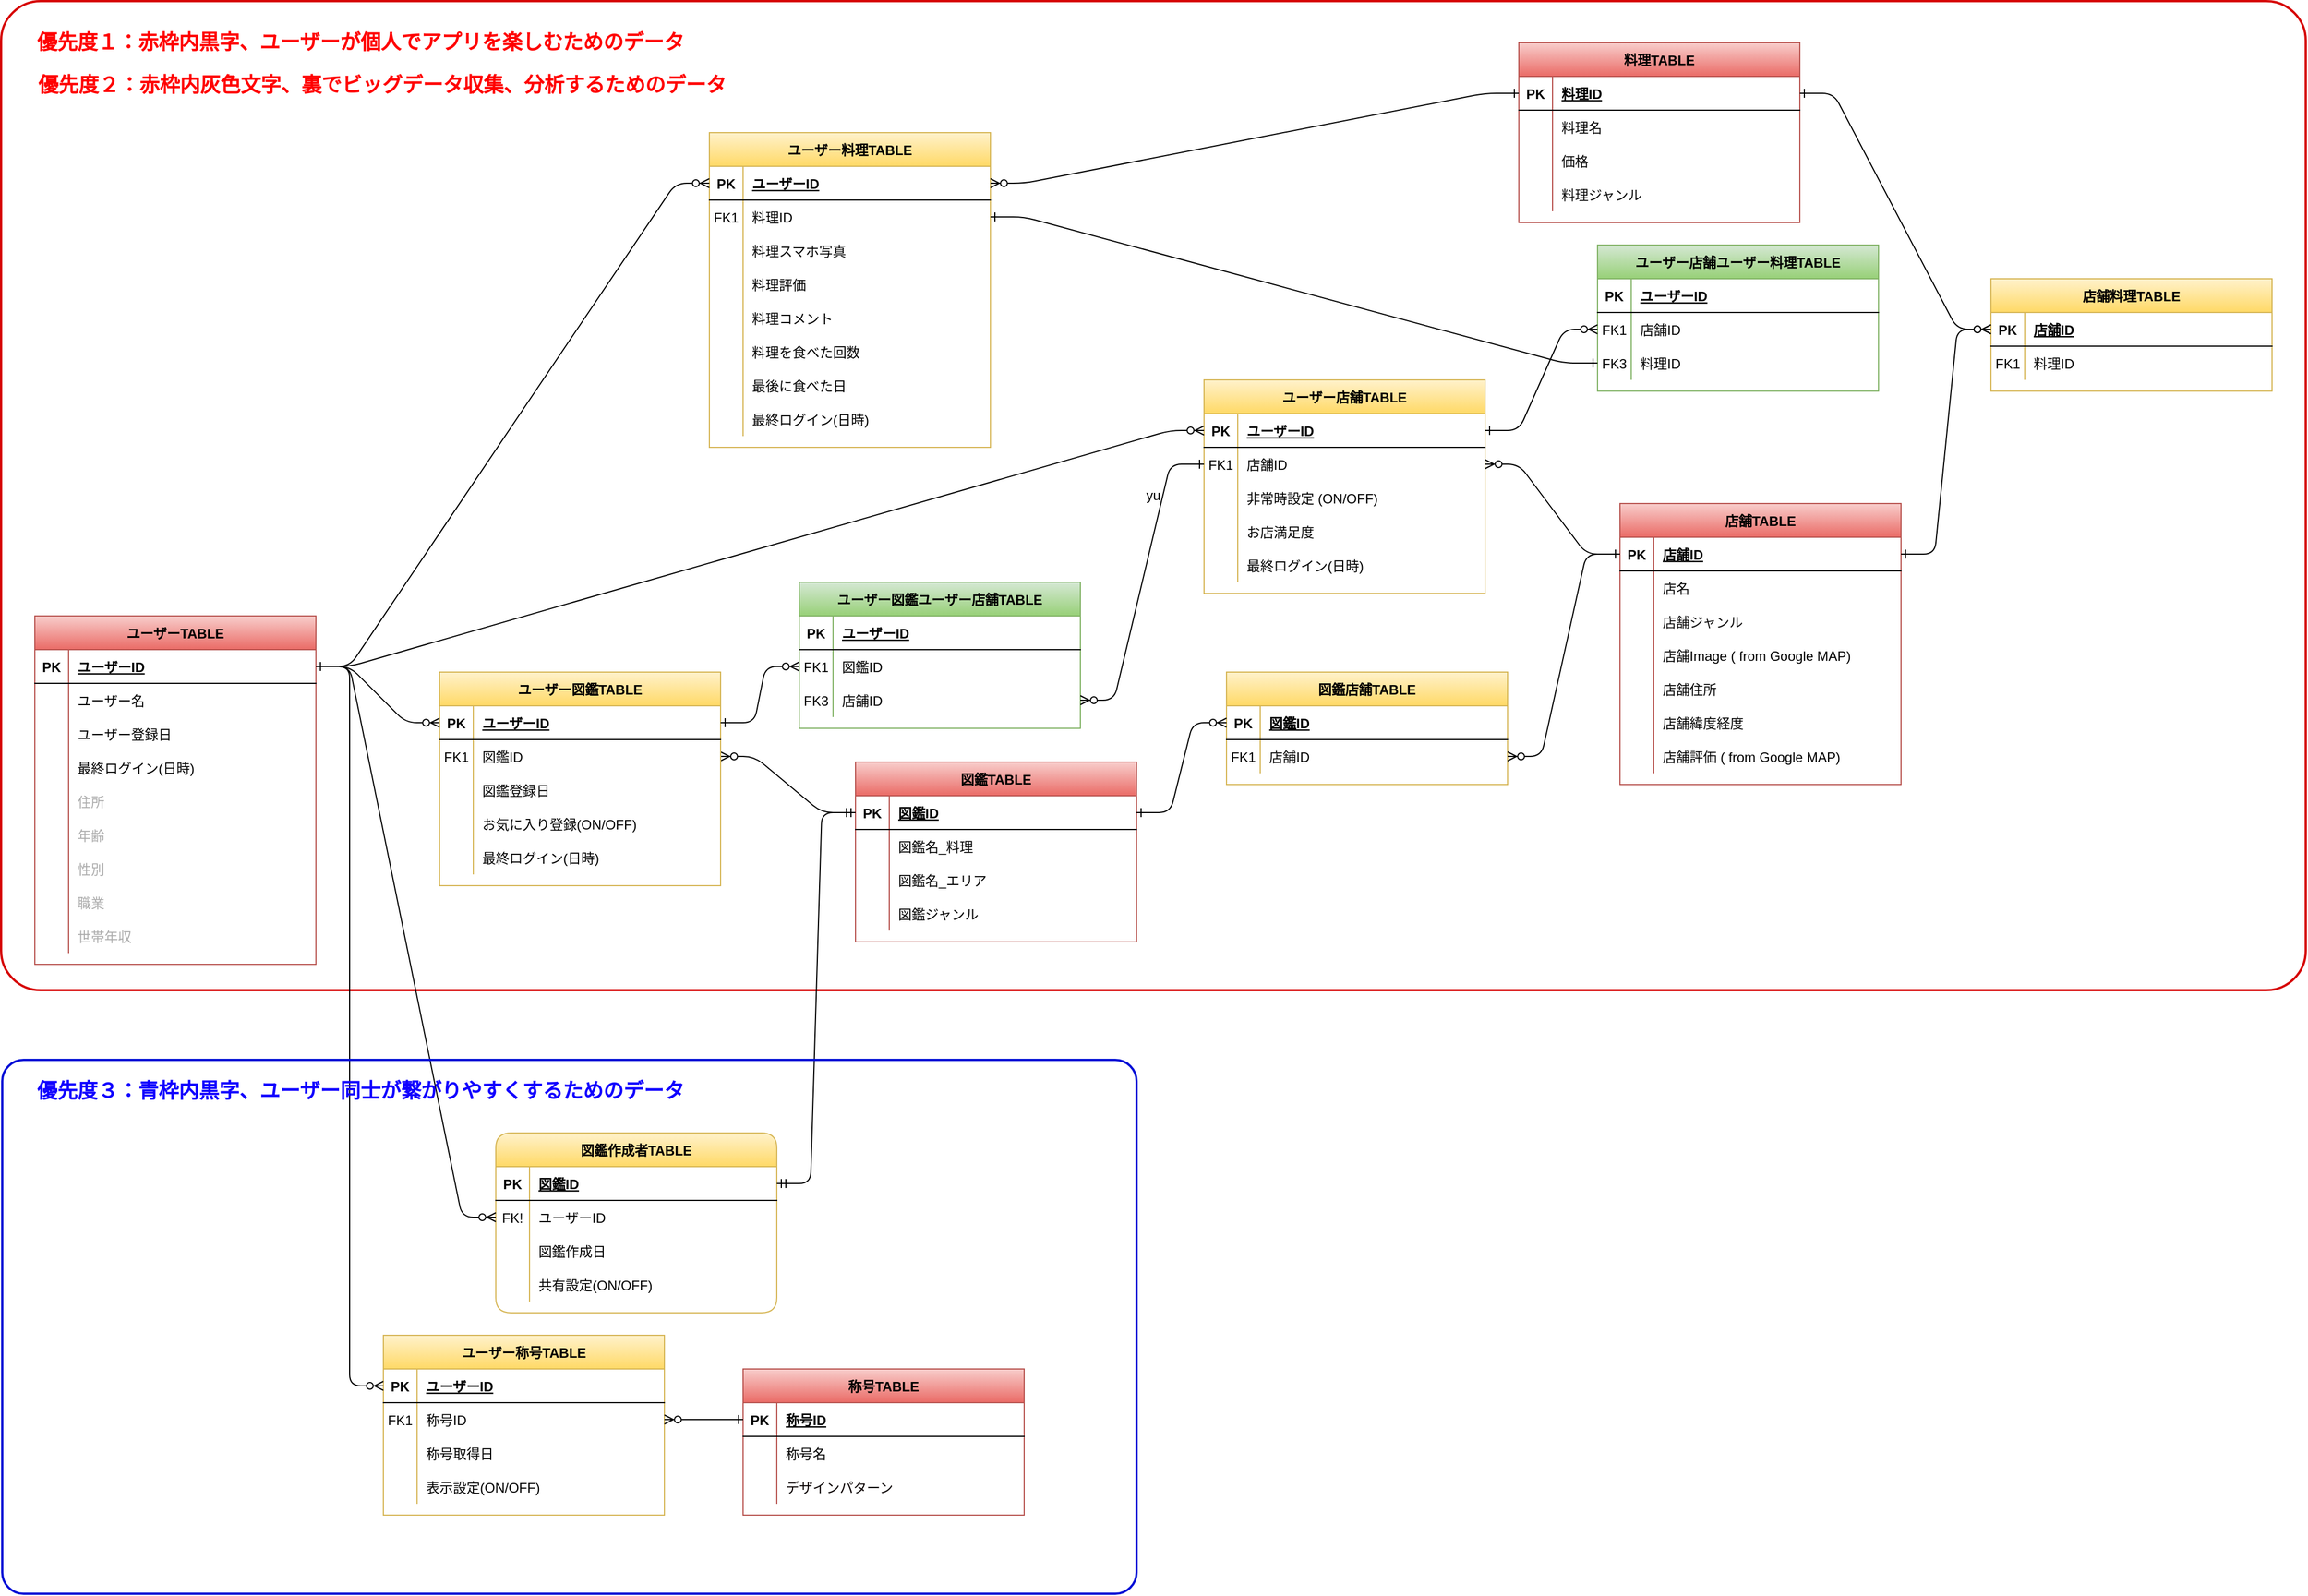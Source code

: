 <mxfile version="22.1.7" type="device">
  <diagram id="R2lEEEUBdFMjLlhIrx00" name="Page-1">
    <mxGraphModel dx="2751" dy="2587" grid="1" gridSize="10" guides="1" tooltips="1" connect="1" arrows="1" fold="1" page="1" pageScale="1" pageWidth="850" pageHeight="1100" math="0" shadow="0" extFonts="Permanent Marker^https://fonts.googleapis.com/css?family=Permanent+Marker">
      <root>
        <mxCell id="0" />
        <mxCell id="1" parent="0" />
        <mxCell id="koSeQ8l03ZfIvyH1NVPg-4" value="yu" style="rounded=1;whiteSpace=wrap;html=1;arcSize=4;fillColor=none;strokeColor=#d60000;strokeWidth=2;" vertex="1" parent="1">
          <mxGeometry x="10" y="-57" width="2050" height="880" as="geometry" />
        </mxCell>
        <mxCell id="C-vyLk0tnHw3VtMMgP7b-12" value="" style="edgeStyle=entityRelationEdgeStyle;endArrow=ERzeroToMany;startArrow=ERone;endFill=1;startFill=0;entryX=1;entryY=0.5;entryDx=0;entryDy=0;exitX=0;exitY=0.5;exitDx=0;exitDy=0;" parent="1" source="C-vyLk0tnHw3VtMMgP7b-14" target="C-vyLk0tnHw3VtMMgP7b-6" edge="1">
          <mxGeometry width="100" height="100" relative="1" as="geometry">
            <mxPoint x="680" y="510" as="sourcePoint" />
            <mxPoint x="780" y="500" as="targetPoint" />
          </mxGeometry>
        </mxCell>
        <mxCell id="C-vyLk0tnHw3VtMMgP7b-2" value="ユーザー図鑑TABLE" style="shape=table;startSize=30;container=1;collapsible=1;childLayout=tableLayout;fixedRows=1;rowLines=0;fontStyle=1;align=center;resizeLast=1;fillColor=#fff2cc;gradientColor=#ffd966;strokeColor=#d6b656;" parent="1" vertex="1">
          <mxGeometry x="400" y="540" width="250" height="190" as="geometry" />
        </mxCell>
        <mxCell id="C-vyLk0tnHw3VtMMgP7b-3" value="" style="shape=partialRectangle;collapsible=0;dropTarget=0;pointerEvents=0;fillColor=none;points=[[0,0.5],[1,0.5]];portConstraint=eastwest;top=0;left=0;right=0;bottom=1;" parent="C-vyLk0tnHw3VtMMgP7b-2" vertex="1">
          <mxGeometry y="30" width="250" height="30" as="geometry" />
        </mxCell>
        <mxCell id="C-vyLk0tnHw3VtMMgP7b-4" value="PK" style="shape=partialRectangle;overflow=hidden;connectable=0;fillColor=none;top=0;left=0;bottom=0;right=0;fontStyle=1;" parent="C-vyLk0tnHw3VtMMgP7b-3" vertex="1">
          <mxGeometry width="30" height="30" as="geometry">
            <mxRectangle width="30" height="30" as="alternateBounds" />
          </mxGeometry>
        </mxCell>
        <mxCell id="C-vyLk0tnHw3VtMMgP7b-5" value="ユーザーID" style="shape=partialRectangle;overflow=hidden;connectable=0;fillColor=none;top=0;left=0;bottom=0;right=0;align=left;spacingLeft=6;fontStyle=5;" parent="C-vyLk0tnHw3VtMMgP7b-3" vertex="1">
          <mxGeometry x="30" width="220" height="30" as="geometry">
            <mxRectangle width="220" height="30" as="alternateBounds" />
          </mxGeometry>
        </mxCell>
        <mxCell id="C-vyLk0tnHw3VtMMgP7b-6" value="" style="shape=partialRectangle;collapsible=0;dropTarget=0;pointerEvents=0;fillColor=none;points=[[0,0.5],[1,0.5]];portConstraint=eastwest;top=0;left=0;right=0;bottom=0;" parent="C-vyLk0tnHw3VtMMgP7b-2" vertex="1">
          <mxGeometry y="60" width="250" height="30" as="geometry" />
        </mxCell>
        <mxCell id="C-vyLk0tnHw3VtMMgP7b-7" value="FK1" style="shape=partialRectangle;overflow=hidden;connectable=0;fillColor=none;top=0;left=0;bottom=0;right=0;" parent="C-vyLk0tnHw3VtMMgP7b-6" vertex="1">
          <mxGeometry width="30" height="30" as="geometry">
            <mxRectangle width="30" height="30" as="alternateBounds" />
          </mxGeometry>
        </mxCell>
        <mxCell id="C-vyLk0tnHw3VtMMgP7b-8" value="図鑑ID" style="shape=partialRectangle;overflow=hidden;connectable=0;fillColor=none;top=0;left=0;bottom=0;right=0;align=left;spacingLeft=6;" parent="C-vyLk0tnHw3VtMMgP7b-6" vertex="1">
          <mxGeometry x="30" width="220" height="30" as="geometry">
            <mxRectangle width="220" height="30" as="alternateBounds" />
          </mxGeometry>
        </mxCell>
        <mxCell id="C-vyLk0tnHw3VtMMgP7b-9" value="" style="shape=partialRectangle;collapsible=0;dropTarget=0;pointerEvents=0;fillColor=none;points=[[0,0.5],[1,0.5]];portConstraint=eastwest;top=0;left=0;right=0;bottom=0;" parent="C-vyLk0tnHw3VtMMgP7b-2" vertex="1">
          <mxGeometry y="90" width="250" height="30" as="geometry" />
        </mxCell>
        <mxCell id="C-vyLk0tnHw3VtMMgP7b-10" value="" style="shape=partialRectangle;overflow=hidden;connectable=0;fillColor=none;top=0;left=0;bottom=0;right=0;" parent="C-vyLk0tnHw3VtMMgP7b-9" vertex="1">
          <mxGeometry width="30" height="30" as="geometry">
            <mxRectangle width="30" height="30" as="alternateBounds" />
          </mxGeometry>
        </mxCell>
        <mxCell id="C-vyLk0tnHw3VtMMgP7b-11" value="図鑑登録日" style="shape=partialRectangle;overflow=hidden;connectable=0;fillColor=none;top=0;left=0;bottom=0;right=0;align=left;spacingLeft=6;" parent="C-vyLk0tnHw3VtMMgP7b-9" vertex="1">
          <mxGeometry x="30" width="220" height="30" as="geometry">
            <mxRectangle width="220" height="30" as="alternateBounds" />
          </mxGeometry>
        </mxCell>
        <mxCell id="_11VAR-1dZU3HucT6YDx-30" style="shape=partialRectangle;collapsible=0;dropTarget=0;pointerEvents=0;fillColor=none;points=[[0,0.5],[1,0.5]];portConstraint=eastwest;top=0;left=0;right=0;bottom=0;" parent="C-vyLk0tnHw3VtMMgP7b-2" vertex="1">
          <mxGeometry y="120" width="250" height="30" as="geometry" />
        </mxCell>
        <mxCell id="_11VAR-1dZU3HucT6YDx-31" style="shape=partialRectangle;overflow=hidden;connectable=0;fillColor=none;top=0;left=0;bottom=0;right=0;" parent="_11VAR-1dZU3HucT6YDx-30" vertex="1">
          <mxGeometry width="30" height="30" as="geometry">
            <mxRectangle width="30" height="30" as="alternateBounds" />
          </mxGeometry>
        </mxCell>
        <mxCell id="_11VAR-1dZU3HucT6YDx-32" value="お気に入り登録(ON/OFF)" style="shape=partialRectangle;overflow=hidden;connectable=0;fillColor=none;top=0;left=0;bottom=0;right=0;align=left;spacingLeft=6;" parent="_11VAR-1dZU3HucT6YDx-30" vertex="1">
          <mxGeometry x="30" width="220" height="30" as="geometry">
            <mxRectangle width="220" height="30" as="alternateBounds" />
          </mxGeometry>
        </mxCell>
        <mxCell id="_11VAR-1dZU3HucT6YDx-315" style="shape=partialRectangle;collapsible=0;dropTarget=0;pointerEvents=0;fillColor=none;points=[[0,0.5],[1,0.5]];portConstraint=eastwest;top=0;left=0;right=0;bottom=0;" parent="C-vyLk0tnHw3VtMMgP7b-2" vertex="1">
          <mxGeometry y="150" width="250" height="30" as="geometry" />
        </mxCell>
        <mxCell id="_11VAR-1dZU3HucT6YDx-316" style="shape=partialRectangle;overflow=hidden;connectable=0;fillColor=none;top=0;left=0;bottom=0;right=0;" parent="_11VAR-1dZU3HucT6YDx-315" vertex="1">
          <mxGeometry width="30" height="30" as="geometry">
            <mxRectangle width="30" height="30" as="alternateBounds" />
          </mxGeometry>
        </mxCell>
        <mxCell id="_11VAR-1dZU3HucT6YDx-317" value="最終ログイン(日時)" style="shape=partialRectangle;overflow=hidden;connectable=0;fillColor=none;top=0;left=0;bottom=0;right=0;align=left;spacingLeft=6;" parent="_11VAR-1dZU3HucT6YDx-315" vertex="1">
          <mxGeometry x="30" width="220" height="30" as="geometry">
            <mxRectangle width="220" height="30" as="alternateBounds" />
          </mxGeometry>
        </mxCell>
        <mxCell id="C-vyLk0tnHw3VtMMgP7b-13" value="図鑑TABLE" style="shape=table;startSize=30;container=1;collapsible=1;childLayout=tableLayout;fixedRows=1;rowLines=0;fontStyle=1;align=center;resizeLast=1;fillColor=#f8cecc;gradientColor=#ea6b66;strokeColor=#b85450;" parent="1" vertex="1">
          <mxGeometry x="770" y="620" width="250" height="160" as="geometry" />
        </mxCell>
        <mxCell id="C-vyLk0tnHw3VtMMgP7b-14" value="" style="shape=partialRectangle;collapsible=0;dropTarget=0;pointerEvents=0;fillColor=none;points=[[0,0.5],[1,0.5]];portConstraint=eastwest;top=0;left=0;right=0;bottom=1;" parent="C-vyLk0tnHw3VtMMgP7b-13" vertex="1">
          <mxGeometry y="30" width="250" height="30" as="geometry" />
        </mxCell>
        <mxCell id="C-vyLk0tnHw3VtMMgP7b-15" value="PK" style="shape=partialRectangle;overflow=hidden;connectable=0;fillColor=none;top=0;left=0;bottom=0;right=0;fontStyle=1;" parent="C-vyLk0tnHw3VtMMgP7b-14" vertex="1">
          <mxGeometry width="30" height="30" as="geometry">
            <mxRectangle width="30" height="30" as="alternateBounds" />
          </mxGeometry>
        </mxCell>
        <mxCell id="C-vyLk0tnHw3VtMMgP7b-16" value="図鑑ID" style="shape=partialRectangle;overflow=hidden;connectable=0;fillColor=none;top=0;left=0;bottom=0;right=0;align=left;spacingLeft=6;fontStyle=5;" parent="C-vyLk0tnHw3VtMMgP7b-14" vertex="1">
          <mxGeometry x="30" width="220" height="30" as="geometry">
            <mxRectangle width="220" height="30" as="alternateBounds" />
          </mxGeometry>
        </mxCell>
        <mxCell id="C-vyLk0tnHw3VtMMgP7b-17" value="" style="shape=partialRectangle;collapsible=0;dropTarget=0;pointerEvents=0;fillColor=none;points=[[0,0.5],[1,0.5]];portConstraint=eastwest;top=0;left=0;right=0;bottom=0;" parent="C-vyLk0tnHw3VtMMgP7b-13" vertex="1">
          <mxGeometry y="60" width="250" height="30" as="geometry" />
        </mxCell>
        <mxCell id="C-vyLk0tnHw3VtMMgP7b-18" value="" style="shape=partialRectangle;overflow=hidden;connectable=0;fillColor=none;top=0;left=0;bottom=0;right=0;" parent="C-vyLk0tnHw3VtMMgP7b-17" vertex="1">
          <mxGeometry width="30" height="30" as="geometry">
            <mxRectangle width="30" height="30" as="alternateBounds" />
          </mxGeometry>
        </mxCell>
        <mxCell id="C-vyLk0tnHw3VtMMgP7b-19" value="図鑑名_料理" style="shape=partialRectangle;overflow=hidden;connectable=0;fillColor=none;top=0;left=0;bottom=0;right=0;align=left;spacingLeft=6;" parent="C-vyLk0tnHw3VtMMgP7b-17" vertex="1">
          <mxGeometry x="30" width="220" height="30" as="geometry">
            <mxRectangle width="220" height="30" as="alternateBounds" />
          </mxGeometry>
        </mxCell>
        <mxCell id="C-vyLk0tnHw3VtMMgP7b-20" value="" style="shape=partialRectangle;collapsible=0;dropTarget=0;pointerEvents=0;fillColor=none;points=[[0,0.5],[1,0.5]];portConstraint=eastwest;top=0;left=0;right=0;bottom=0;" parent="C-vyLk0tnHw3VtMMgP7b-13" vertex="1">
          <mxGeometry y="90" width="250" height="30" as="geometry" />
        </mxCell>
        <mxCell id="C-vyLk0tnHw3VtMMgP7b-21" value="" style="shape=partialRectangle;overflow=hidden;connectable=0;fillColor=none;top=0;left=0;bottom=0;right=0;" parent="C-vyLk0tnHw3VtMMgP7b-20" vertex="1">
          <mxGeometry width="30" height="30" as="geometry">
            <mxRectangle width="30" height="30" as="alternateBounds" />
          </mxGeometry>
        </mxCell>
        <mxCell id="C-vyLk0tnHw3VtMMgP7b-22" value="図鑑名_エリア" style="shape=partialRectangle;overflow=hidden;connectable=0;fillColor=none;top=0;left=0;bottom=0;right=0;align=left;spacingLeft=6;" parent="C-vyLk0tnHw3VtMMgP7b-20" vertex="1">
          <mxGeometry x="30" width="220" height="30" as="geometry">
            <mxRectangle width="220" height="30" as="alternateBounds" />
          </mxGeometry>
        </mxCell>
        <mxCell id="_11VAR-1dZU3HucT6YDx-36" style="shape=partialRectangle;collapsible=0;dropTarget=0;pointerEvents=0;fillColor=none;points=[[0,0.5],[1,0.5]];portConstraint=eastwest;top=0;left=0;right=0;bottom=0;" parent="C-vyLk0tnHw3VtMMgP7b-13" vertex="1">
          <mxGeometry y="120" width="250" height="30" as="geometry" />
        </mxCell>
        <mxCell id="_11VAR-1dZU3HucT6YDx-37" style="shape=partialRectangle;overflow=hidden;connectable=0;fillColor=none;top=0;left=0;bottom=0;right=0;" parent="_11VAR-1dZU3HucT6YDx-36" vertex="1">
          <mxGeometry width="30" height="30" as="geometry">
            <mxRectangle width="30" height="30" as="alternateBounds" />
          </mxGeometry>
        </mxCell>
        <mxCell id="_11VAR-1dZU3HucT6YDx-38" value="図鑑ジャンル" style="shape=partialRectangle;overflow=hidden;connectable=0;fillColor=none;top=0;left=0;bottom=0;right=0;align=left;spacingLeft=6;fontColor=#000000;" parent="_11VAR-1dZU3HucT6YDx-36" vertex="1">
          <mxGeometry x="30" width="220" height="30" as="geometry">
            <mxRectangle width="220" height="30" as="alternateBounds" />
          </mxGeometry>
        </mxCell>
        <mxCell id="C-vyLk0tnHw3VtMMgP7b-23" value="ユーザーTABLE" style="shape=table;startSize=30;container=1;collapsible=1;childLayout=tableLayout;fixedRows=1;rowLines=0;fontStyle=1;align=center;resizeLast=1;fillColor=#f8cecc;strokeColor=#b85450;gradientColor=#ea6b66;" parent="1" vertex="1">
          <mxGeometry x="40" y="490" width="250" height="310" as="geometry" />
        </mxCell>
        <mxCell id="C-vyLk0tnHw3VtMMgP7b-24" value="" style="shape=partialRectangle;collapsible=0;dropTarget=0;pointerEvents=0;fillColor=none;points=[[0,0.5],[1,0.5]];portConstraint=eastwest;top=0;left=0;right=0;bottom=1;" parent="C-vyLk0tnHw3VtMMgP7b-23" vertex="1">
          <mxGeometry y="30" width="250" height="30" as="geometry" />
        </mxCell>
        <mxCell id="C-vyLk0tnHw3VtMMgP7b-25" value="PK" style="shape=partialRectangle;overflow=hidden;connectable=0;fillColor=none;top=0;left=0;bottom=0;right=0;fontStyle=1;" parent="C-vyLk0tnHw3VtMMgP7b-24" vertex="1">
          <mxGeometry width="30" height="30" as="geometry">
            <mxRectangle width="30" height="30" as="alternateBounds" />
          </mxGeometry>
        </mxCell>
        <mxCell id="C-vyLk0tnHw3VtMMgP7b-26" value="ユーザーID" style="shape=partialRectangle;overflow=hidden;connectable=0;fillColor=none;top=0;left=0;bottom=0;right=0;align=left;spacingLeft=6;fontStyle=5;" parent="C-vyLk0tnHw3VtMMgP7b-24" vertex="1">
          <mxGeometry x="30" width="220" height="30" as="geometry">
            <mxRectangle width="220" height="30" as="alternateBounds" />
          </mxGeometry>
        </mxCell>
        <mxCell id="C-vyLk0tnHw3VtMMgP7b-27" value="" style="shape=partialRectangle;collapsible=0;dropTarget=0;pointerEvents=0;fillColor=none;points=[[0,0.5],[1,0.5]];portConstraint=eastwest;top=0;left=0;right=0;bottom=0;" parent="C-vyLk0tnHw3VtMMgP7b-23" vertex="1">
          <mxGeometry y="60" width="250" height="30" as="geometry" />
        </mxCell>
        <mxCell id="C-vyLk0tnHw3VtMMgP7b-28" value="" style="shape=partialRectangle;overflow=hidden;connectable=0;fillColor=none;top=0;left=0;bottom=0;right=0;" parent="C-vyLk0tnHw3VtMMgP7b-27" vertex="1">
          <mxGeometry width="30" height="30" as="geometry">
            <mxRectangle width="30" height="30" as="alternateBounds" />
          </mxGeometry>
        </mxCell>
        <mxCell id="C-vyLk0tnHw3VtMMgP7b-29" value="ユーザー名" style="shape=partialRectangle;overflow=hidden;connectable=0;fillColor=none;top=0;left=0;bottom=0;right=0;align=left;spacingLeft=6;" parent="C-vyLk0tnHw3VtMMgP7b-27" vertex="1">
          <mxGeometry x="30" width="220" height="30" as="geometry">
            <mxRectangle width="220" height="30" as="alternateBounds" />
          </mxGeometry>
        </mxCell>
        <mxCell id="_11VAR-1dZU3HucT6YDx-1" style="shape=partialRectangle;collapsible=0;dropTarget=0;pointerEvents=0;fillColor=none;points=[[0,0.5],[1,0.5]];portConstraint=eastwest;top=0;left=0;right=0;bottom=0;" parent="C-vyLk0tnHw3VtMMgP7b-23" vertex="1">
          <mxGeometry y="90" width="250" height="30" as="geometry" />
        </mxCell>
        <mxCell id="_11VAR-1dZU3HucT6YDx-2" style="shape=partialRectangle;overflow=hidden;connectable=0;fillColor=none;top=0;left=0;bottom=0;right=0;" parent="_11VAR-1dZU3HucT6YDx-1" vertex="1">
          <mxGeometry width="30" height="30" as="geometry">
            <mxRectangle width="30" height="30" as="alternateBounds" />
          </mxGeometry>
        </mxCell>
        <mxCell id="_11VAR-1dZU3HucT6YDx-3" value="ユーザー登録日" style="shape=partialRectangle;overflow=hidden;connectable=0;fillColor=none;top=0;left=0;bottom=0;right=0;align=left;spacingLeft=6;" parent="_11VAR-1dZU3HucT6YDx-1" vertex="1">
          <mxGeometry x="30" width="220" height="30" as="geometry">
            <mxRectangle width="220" height="30" as="alternateBounds" />
          </mxGeometry>
        </mxCell>
        <mxCell id="_11VAR-1dZU3HucT6YDx-4" style="shape=partialRectangle;collapsible=0;dropTarget=0;pointerEvents=0;fillColor=none;points=[[0,0.5],[1,0.5]];portConstraint=eastwest;top=0;left=0;right=0;bottom=0;" parent="C-vyLk0tnHw3VtMMgP7b-23" vertex="1">
          <mxGeometry y="120" width="250" height="30" as="geometry" />
        </mxCell>
        <mxCell id="_11VAR-1dZU3HucT6YDx-5" style="shape=partialRectangle;overflow=hidden;connectable=0;fillColor=none;top=0;left=0;bottom=0;right=0;" parent="_11VAR-1dZU3HucT6YDx-4" vertex="1">
          <mxGeometry width="30" height="30" as="geometry">
            <mxRectangle width="30" height="30" as="alternateBounds" />
          </mxGeometry>
        </mxCell>
        <mxCell id="_11VAR-1dZU3HucT6YDx-6" value="最終ログイン(日時)" style="shape=partialRectangle;overflow=hidden;connectable=0;fillColor=none;top=0;left=0;bottom=0;right=0;align=left;spacingLeft=6;" parent="_11VAR-1dZU3HucT6YDx-4" vertex="1">
          <mxGeometry x="30" width="220" height="30" as="geometry">
            <mxRectangle width="220" height="30" as="alternateBounds" />
          </mxGeometry>
        </mxCell>
        <mxCell id="_11VAR-1dZU3HucT6YDx-7" style="shape=partialRectangle;collapsible=0;dropTarget=0;pointerEvents=0;fillColor=none;points=[[0,0.5],[1,0.5]];portConstraint=eastwest;top=0;left=0;right=0;bottom=0;" parent="C-vyLk0tnHw3VtMMgP7b-23" vertex="1">
          <mxGeometry y="150" width="250" height="30" as="geometry" />
        </mxCell>
        <mxCell id="_11VAR-1dZU3HucT6YDx-8" style="shape=partialRectangle;overflow=hidden;connectable=0;fillColor=none;top=0;left=0;bottom=0;right=0;" parent="_11VAR-1dZU3HucT6YDx-7" vertex="1">
          <mxGeometry width="30" height="30" as="geometry">
            <mxRectangle width="30" height="30" as="alternateBounds" />
          </mxGeometry>
        </mxCell>
        <mxCell id="_11VAR-1dZU3HucT6YDx-9" value="住所" style="shape=partialRectangle;overflow=hidden;connectable=0;fillColor=none;top=0;left=0;bottom=0;right=0;align=left;spacingLeft=6;fontColor=#ABABAB;" parent="_11VAR-1dZU3HucT6YDx-7" vertex="1">
          <mxGeometry x="30" width="220" height="30" as="geometry">
            <mxRectangle width="220" height="30" as="alternateBounds" />
          </mxGeometry>
        </mxCell>
        <mxCell id="_11VAR-1dZU3HucT6YDx-13" style="shape=partialRectangle;collapsible=0;dropTarget=0;pointerEvents=0;fillColor=none;points=[[0,0.5],[1,0.5]];portConstraint=eastwest;top=0;left=0;right=0;bottom=0;" parent="C-vyLk0tnHw3VtMMgP7b-23" vertex="1">
          <mxGeometry y="180" width="250" height="30" as="geometry" />
        </mxCell>
        <mxCell id="_11VAR-1dZU3HucT6YDx-14" style="shape=partialRectangle;overflow=hidden;connectable=0;fillColor=none;top=0;left=0;bottom=0;right=0;" parent="_11VAR-1dZU3HucT6YDx-13" vertex="1">
          <mxGeometry width="30" height="30" as="geometry">
            <mxRectangle width="30" height="30" as="alternateBounds" />
          </mxGeometry>
        </mxCell>
        <mxCell id="_11VAR-1dZU3HucT6YDx-15" value="年齢" style="shape=partialRectangle;overflow=hidden;connectable=0;fillColor=none;top=0;left=0;bottom=0;right=0;align=left;spacingLeft=6;fontColor=#ABABAB;" parent="_11VAR-1dZU3HucT6YDx-13" vertex="1">
          <mxGeometry x="30" width="220" height="30" as="geometry">
            <mxRectangle width="220" height="30" as="alternateBounds" />
          </mxGeometry>
        </mxCell>
        <mxCell id="_11VAR-1dZU3HucT6YDx-10" style="shape=partialRectangle;collapsible=0;dropTarget=0;pointerEvents=0;fillColor=none;points=[[0,0.5],[1,0.5]];portConstraint=eastwest;top=0;left=0;right=0;bottom=0;" parent="C-vyLk0tnHw3VtMMgP7b-23" vertex="1">
          <mxGeometry y="210" width="250" height="30" as="geometry" />
        </mxCell>
        <mxCell id="_11VAR-1dZU3HucT6YDx-11" style="shape=partialRectangle;overflow=hidden;connectable=0;fillColor=none;top=0;left=0;bottom=0;right=0;" parent="_11VAR-1dZU3HucT6YDx-10" vertex="1">
          <mxGeometry width="30" height="30" as="geometry">
            <mxRectangle width="30" height="30" as="alternateBounds" />
          </mxGeometry>
        </mxCell>
        <mxCell id="_11VAR-1dZU3HucT6YDx-12" value="性別" style="shape=partialRectangle;overflow=hidden;connectable=0;fillColor=none;top=0;left=0;bottom=0;right=0;align=left;spacingLeft=6;fontColor=#ABABAB;" parent="_11VAR-1dZU3HucT6YDx-10" vertex="1">
          <mxGeometry x="30" width="220" height="30" as="geometry">
            <mxRectangle width="220" height="30" as="alternateBounds" />
          </mxGeometry>
        </mxCell>
        <mxCell id="_11VAR-1dZU3HucT6YDx-16" style="shape=partialRectangle;collapsible=0;dropTarget=0;pointerEvents=0;fillColor=none;points=[[0,0.5],[1,0.5]];portConstraint=eastwest;top=0;left=0;right=0;bottom=0;" parent="C-vyLk0tnHw3VtMMgP7b-23" vertex="1">
          <mxGeometry y="240" width="250" height="30" as="geometry" />
        </mxCell>
        <mxCell id="_11VAR-1dZU3HucT6YDx-17" style="shape=partialRectangle;overflow=hidden;connectable=0;fillColor=none;top=0;left=0;bottom=0;right=0;" parent="_11VAR-1dZU3HucT6YDx-16" vertex="1">
          <mxGeometry width="30" height="30" as="geometry">
            <mxRectangle width="30" height="30" as="alternateBounds" />
          </mxGeometry>
        </mxCell>
        <mxCell id="_11VAR-1dZU3HucT6YDx-18" value="職業" style="shape=partialRectangle;overflow=hidden;connectable=0;fillColor=none;top=0;left=0;bottom=0;right=0;align=left;spacingLeft=6;fontColor=#ABABAB;" parent="_11VAR-1dZU3HucT6YDx-16" vertex="1">
          <mxGeometry x="30" width="220" height="30" as="geometry">
            <mxRectangle width="220" height="30" as="alternateBounds" />
          </mxGeometry>
        </mxCell>
        <mxCell id="_11VAR-1dZU3HucT6YDx-19" style="shape=partialRectangle;collapsible=0;dropTarget=0;pointerEvents=0;fillColor=none;points=[[0,0.5],[1,0.5]];portConstraint=eastwest;top=0;left=0;right=0;bottom=0;" parent="C-vyLk0tnHw3VtMMgP7b-23" vertex="1">
          <mxGeometry y="270" width="250" height="30" as="geometry" />
        </mxCell>
        <mxCell id="_11VAR-1dZU3HucT6YDx-20" style="shape=partialRectangle;overflow=hidden;connectable=0;fillColor=none;top=0;left=0;bottom=0;right=0;" parent="_11VAR-1dZU3HucT6YDx-19" vertex="1">
          <mxGeometry width="30" height="30" as="geometry">
            <mxRectangle width="30" height="30" as="alternateBounds" />
          </mxGeometry>
        </mxCell>
        <mxCell id="_11VAR-1dZU3HucT6YDx-21" value="世帯年収" style="shape=partialRectangle;overflow=hidden;connectable=0;fillColor=none;top=0;left=0;bottom=0;right=0;align=left;spacingLeft=6;fontColor=#ABABAB;" parent="_11VAR-1dZU3HucT6YDx-19" vertex="1">
          <mxGeometry x="30" width="220" height="30" as="geometry">
            <mxRectangle width="220" height="30" as="alternateBounds" />
          </mxGeometry>
        </mxCell>
        <mxCell id="_11VAR-1dZU3HucT6YDx-23" value="" style="edgeStyle=entityRelationEdgeStyle;endArrow=ERzeroToMany;startArrow=ERone;endFill=1;startFill=0;exitX=1;exitY=0.5;exitDx=0;exitDy=0;entryX=0;entryY=0.5;entryDx=0;entryDy=0;" parent="1" source="C-vyLk0tnHw3VtMMgP7b-24" target="C-vyLk0tnHw3VtMMgP7b-3" edge="1">
          <mxGeometry width="100" height="100" relative="1" as="geometry">
            <mxPoint x="685" y="245" as="sourcePoint" />
            <mxPoint x="800" y="205" as="targetPoint" />
          </mxGeometry>
        </mxCell>
        <mxCell id="_11VAR-1dZU3HucT6YDx-39" value="図鑑店舗TABLE" style="shape=table;startSize=30;container=1;collapsible=1;childLayout=tableLayout;fixedRows=1;rowLines=0;fontStyle=1;align=center;resizeLast=1;fillColor=#fff2cc;gradientColor=#ffd966;strokeColor=#d6b656;" parent="1" vertex="1">
          <mxGeometry x="1100" y="540" width="250" height="100" as="geometry" />
        </mxCell>
        <mxCell id="_11VAR-1dZU3HucT6YDx-40" value="" style="shape=partialRectangle;collapsible=0;dropTarget=0;pointerEvents=0;fillColor=none;points=[[0,0.5],[1,0.5]];portConstraint=eastwest;top=0;left=0;right=0;bottom=1;" parent="_11VAR-1dZU3HucT6YDx-39" vertex="1">
          <mxGeometry y="30" width="250" height="30" as="geometry" />
        </mxCell>
        <mxCell id="_11VAR-1dZU3HucT6YDx-41" value="PK" style="shape=partialRectangle;overflow=hidden;connectable=0;fillColor=none;top=0;left=0;bottom=0;right=0;fontStyle=1;" parent="_11VAR-1dZU3HucT6YDx-40" vertex="1">
          <mxGeometry width="30" height="30" as="geometry">
            <mxRectangle width="30" height="30" as="alternateBounds" />
          </mxGeometry>
        </mxCell>
        <mxCell id="_11VAR-1dZU3HucT6YDx-42" value="図鑑ID" style="shape=partialRectangle;overflow=hidden;connectable=0;fillColor=none;top=0;left=0;bottom=0;right=0;align=left;spacingLeft=6;fontStyle=5;" parent="_11VAR-1dZU3HucT6YDx-40" vertex="1">
          <mxGeometry x="30" width="220" height="30" as="geometry">
            <mxRectangle width="220" height="30" as="alternateBounds" />
          </mxGeometry>
        </mxCell>
        <mxCell id="_11VAR-1dZU3HucT6YDx-43" value="" style="shape=partialRectangle;collapsible=0;dropTarget=0;pointerEvents=0;fillColor=none;points=[[0,0.5],[1,0.5]];portConstraint=eastwest;top=0;left=0;right=0;bottom=0;" parent="_11VAR-1dZU3HucT6YDx-39" vertex="1">
          <mxGeometry y="60" width="250" height="30" as="geometry" />
        </mxCell>
        <mxCell id="_11VAR-1dZU3HucT6YDx-44" value="FK1" style="shape=partialRectangle;overflow=hidden;connectable=0;fillColor=none;top=0;left=0;bottom=0;right=0;" parent="_11VAR-1dZU3HucT6YDx-43" vertex="1">
          <mxGeometry width="30" height="30" as="geometry">
            <mxRectangle width="30" height="30" as="alternateBounds" />
          </mxGeometry>
        </mxCell>
        <mxCell id="_11VAR-1dZU3HucT6YDx-45" value="店舗ID" style="shape=partialRectangle;overflow=hidden;connectable=0;fillColor=none;top=0;left=0;bottom=0;right=0;align=left;spacingLeft=6;" parent="_11VAR-1dZU3HucT6YDx-43" vertex="1">
          <mxGeometry x="30" width="220" height="30" as="geometry">
            <mxRectangle width="220" height="30" as="alternateBounds" />
          </mxGeometry>
        </mxCell>
        <mxCell id="_11VAR-1dZU3HucT6YDx-55" value="称号TABLE" style="shape=table;startSize=30;container=1;collapsible=1;childLayout=tableLayout;fixedRows=1;rowLines=0;fontStyle=1;align=center;resizeLast=1;fillColor=#f8cecc;gradientColor=#ea6b66;strokeColor=#b85450;" parent="1" vertex="1">
          <mxGeometry x="670" y="1160" width="250" height="130" as="geometry" />
        </mxCell>
        <mxCell id="_11VAR-1dZU3HucT6YDx-56" value="" style="shape=partialRectangle;collapsible=0;dropTarget=0;pointerEvents=0;fillColor=none;points=[[0,0.5],[1,0.5]];portConstraint=eastwest;top=0;left=0;right=0;bottom=1;" parent="_11VAR-1dZU3HucT6YDx-55" vertex="1">
          <mxGeometry y="30" width="250" height="30" as="geometry" />
        </mxCell>
        <mxCell id="_11VAR-1dZU3HucT6YDx-57" value="PK" style="shape=partialRectangle;overflow=hidden;connectable=0;fillColor=none;top=0;left=0;bottom=0;right=0;fontStyle=1;" parent="_11VAR-1dZU3HucT6YDx-56" vertex="1">
          <mxGeometry width="30" height="30" as="geometry">
            <mxRectangle width="30" height="30" as="alternateBounds" />
          </mxGeometry>
        </mxCell>
        <mxCell id="_11VAR-1dZU3HucT6YDx-58" value="称号ID" style="shape=partialRectangle;overflow=hidden;connectable=0;fillColor=none;top=0;left=0;bottom=0;right=0;align=left;spacingLeft=6;fontStyle=5;" parent="_11VAR-1dZU3HucT6YDx-56" vertex="1">
          <mxGeometry x="30" width="220" height="30" as="geometry">
            <mxRectangle width="220" height="30" as="alternateBounds" />
          </mxGeometry>
        </mxCell>
        <mxCell id="_11VAR-1dZU3HucT6YDx-59" value="" style="shape=partialRectangle;collapsible=0;dropTarget=0;pointerEvents=0;fillColor=none;points=[[0,0.5],[1,0.5]];portConstraint=eastwest;top=0;left=0;right=0;bottom=0;" parent="_11VAR-1dZU3HucT6YDx-55" vertex="1">
          <mxGeometry y="60" width="250" height="30" as="geometry" />
        </mxCell>
        <mxCell id="_11VAR-1dZU3HucT6YDx-60" value="" style="shape=partialRectangle;overflow=hidden;connectable=0;fillColor=none;top=0;left=0;bottom=0;right=0;" parent="_11VAR-1dZU3HucT6YDx-59" vertex="1">
          <mxGeometry width="30" height="30" as="geometry">
            <mxRectangle width="30" height="30" as="alternateBounds" />
          </mxGeometry>
        </mxCell>
        <mxCell id="_11VAR-1dZU3HucT6YDx-61" value="称号名" style="shape=partialRectangle;overflow=hidden;connectable=0;fillColor=none;top=0;left=0;bottom=0;right=0;align=left;spacingLeft=6;" parent="_11VAR-1dZU3HucT6YDx-59" vertex="1">
          <mxGeometry x="30" width="220" height="30" as="geometry">
            <mxRectangle width="220" height="30" as="alternateBounds" />
          </mxGeometry>
        </mxCell>
        <mxCell id="_11VAR-1dZU3HucT6YDx-68" style="shape=partialRectangle;collapsible=0;dropTarget=0;pointerEvents=0;fillColor=none;points=[[0,0.5],[1,0.5]];portConstraint=eastwest;top=0;left=0;right=0;bottom=0;" parent="_11VAR-1dZU3HucT6YDx-55" vertex="1">
          <mxGeometry y="90" width="250" height="30" as="geometry" />
        </mxCell>
        <mxCell id="_11VAR-1dZU3HucT6YDx-69" style="shape=partialRectangle;overflow=hidden;connectable=0;fillColor=none;top=0;left=0;bottom=0;right=0;" parent="_11VAR-1dZU3HucT6YDx-68" vertex="1">
          <mxGeometry width="30" height="30" as="geometry">
            <mxRectangle width="30" height="30" as="alternateBounds" />
          </mxGeometry>
        </mxCell>
        <mxCell id="_11VAR-1dZU3HucT6YDx-70" value="デザインパターン" style="shape=partialRectangle;overflow=hidden;connectable=0;fillColor=none;top=0;left=0;bottom=0;right=0;align=left;spacingLeft=6;fontColor=#080000;" parent="_11VAR-1dZU3HucT6YDx-68" vertex="1">
          <mxGeometry x="30" width="220" height="30" as="geometry">
            <mxRectangle width="220" height="30" as="alternateBounds" />
          </mxGeometry>
        </mxCell>
        <mxCell id="_11VAR-1dZU3HucT6YDx-71" value="ユーザー称号TABLE" style="shape=table;startSize=30;container=1;collapsible=1;childLayout=tableLayout;fixedRows=1;rowLines=0;fontStyle=1;align=center;resizeLast=1;fillColor=#fff2cc;gradientColor=#ffd966;strokeColor=#d6b656;" parent="1" vertex="1">
          <mxGeometry x="350" y="1130" width="250" height="160" as="geometry" />
        </mxCell>
        <mxCell id="_11VAR-1dZU3HucT6YDx-72" value="" style="shape=partialRectangle;collapsible=0;dropTarget=0;pointerEvents=0;fillColor=none;points=[[0,0.5],[1,0.5]];portConstraint=eastwest;top=0;left=0;right=0;bottom=1;" parent="_11VAR-1dZU3HucT6YDx-71" vertex="1">
          <mxGeometry y="30" width="250" height="30" as="geometry" />
        </mxCell>
        <mxCell id="_11VAR-1dZU3HucT6YDx-73" value="PK" style="shape=partialRectangle;overflow=hidden;connectable=0;fillColor=none;top=0;left=0;bottom=0;right=0;fontStyle=1;" parent="_11VAR-1dZU3HucT6YDx-72" vertex="1">
          <mxGeometry width="30" height="30" as="geometry">
            <mxRectangle width="30" height="30" as="alternateBounds" />
          </mxGeometry>
        </mxCell>
        <mxCell id="_11VAR-1dZU3HucT6YDx-74" value="ユーザーID" style="shape=partialRectangle;overflow=hidden;connectable=0;fillColor=none;top=0;left=0;bottom=0;right=0;align=left;spacingLeft=6;fontStyle=5;" parent="_11VAR-1dZU3HucT6YDx-72" vertex="1">
          <mxGeometry x="30" width="220" height="30" as="geometry">
            <mxRectangle width="220" height="30" as="alternateBounds" />
          </mxGeometry>
        </mxCell>
        <mxCell id="_11VAR-1dZU3HucT6YDx-75" value="" style="shape=partialRectangle;collapsible=0;dropTarget=0;pointerEvents=0;fillColor=none;points=[[0,0.5],[1,0.5]];portConstraint=eastwest;top=0;left=0;right=0;bottom=0;" parent="_11VAR-1dZU3HucT6YDx-71" vertex="1">
          <mxGeometry y="60" width="250" height="30" as="geometry" />
        </mxCell>
        <mxCell id="_11VAR-1dZU3HucT6YDx-76" value="FK1" style="shape=partialRectangle;overflow=hidden;connectable=0;fillColor=none;top=0;left=0;bottom=0;right=0;" parent="_11VAR-1dZU3HucT6YDx-75" vertex="1">
          <mxGeometry width="30" height="30" as="geometry">
            <mxRectangle width="30" height="30" as="alternateBounds" />
          </mxGeometry>
        </mxCell>
        <mxCell id="_11VAR-1dZU3HucT6YDx-77" value="称号ID" style="shape=partialRectangle;overflow=hidden;connectable=0;fillColor=none;top=0;left=0;bottom=0;right=0;align=left;spacingLeft=6;" parent="_11VAR-1dZU3HucT6YDx-75" vertex="1">
          <mxGeometry x="30" width="220" height="30" as="geometry">
            <mxRectangle width="220" height="30" as="alternateBounds" />
          </mxGeometry>
        </mxCell>
        <mxCell id="_11VAR-1dZU3HucT6YDx-78" value="" style="shape=partialRectangle;collapsible=0;dropTarget=0;pointerEvents=0;fillColor=none;points=[[0,0.5],[1,0.5]];portConstraint=eastwest;top=0;left=0;right=0;bottom=0;" parent="_11VAR-1dZU3HucT6YDx-71" vertex="1">
          <mxGeometry y="90" width="250" height="30" as="geometry" />
        </mxCell>
        <mxCell id="_11VAR-1dZU3HucT6YDx-79" value="" style="shape=partialRectangle;overflow=hidden;connectable=0;fillColor=none;top=0;left=0;bottom=0;right=0;" parent="_11VAR-1dZU3HucT6YDx-78" vertex="1">
          <mxGeometry width="30" height="30" as="geometry">
            <mxRectangle width="30" height="30" as="alternateBounds" />
          </mxGeometry>
        </mxCell>
        <mxCell id="_11VAR-1dZU3HucT6YDx-80" value="称号取得日" style="shape=partialRectangle;overflow=hidden;connectable=0;fillColor=none;top=0;left=0;bottom=0;right=0;align=left;spacingLeft=6;" parent="_11VAR-1dZU3HucT6YDx-78" vertex="1">
          <mxGeometry x="30" width="220" height="30" as="geometry">
            <mxRectangle width="220" height="30" as="alternateBounds" />
          </mxGeometry>
        </mxCell>
        <mxCell id="_11VAR-1dZU3HucT6YDx-81" style="shape=partialRectangle;collapsible=0;dropTarget=0;pointerEvents=0;fillColor=none;points=[[0,0.5],[1,0.5]];portConstraint=eastwest;top=0;left=0;right=0;bottom=0;" parent="_11VAR-1dZU3HucT6YDx-71" vertex="1">
          <mxGeometry y="120" width="250" height="30" as="geometry" />
        </mxCell>
        <mxCell id="_11VAR-1dZU3HucT6YDx-82" style="shape=partialRectangle;overflow=hidden;connectable=0;fillColor=none;top=0;left=0;bottom=0;right=0;" parent="_11VAR-1dZU3HucT6YDx-81" vertex="1">
          <mxGeometry width="30" height="30" as="geometry">
            <mxRectangle width="30" height="30" as="alternateBounds" />
          </mxGeometry>
        </mxCell>
        <mxCell id="_11VAR-1dZU3HucT6YDx-83" value="表示設定(ON/OFF)" style="shape=partialRectangle;overflow=hidden;connectable=0;fillColor=none;top=0;left=0;bottom=0;right=0;align=left;spacingLeft=6;" parent="_11VAR-1dZU3HucT6YDx-81" vertex="1">
          <mxGeometry x="30" width="220" height="30" as="geometry">
            <mxRectangle width="220" height="30" as="alternateBounds" />
          </mxGeometry>
        </mxCell>
        <mxCell id="_11VAR-1dZU3HucT6YDx-87" value="" style="edgeStyle=entityRelationEdgeStyle;endArrow=ERzeroToMany;startArrow=ERone;endFill=1;startFill=0;entryX=1;entryY=0.5;entryDx=0;entryDy=0;exitX=0;exitY=0.5;exitDx=0;exitDy=0;" parent="1" source="_11VAR-1dZU3HucT6YDx-56" target="_11VAR-1dZU3HucT6YDx-75" edge="1">
          <mxGeometry width="100" height="100" relative="1" as="geometry">
            <mxPoint x="770" y="295" as="sourcePoint" />
            <mxPoint x="660" y="405" as="targetPoint" />
          </mxGeometry>
        </mxCell>
        <mxCell id="_11VAR-1dZU3HucT6YDx-88" value="" style="edgeStyle=entityRelationEdgeStyle;endArrow=ERzeroToMany;startArrow=ERone;endFill=1;startFill=0;exitX=1;exitY=0.5;exitDx=0;exitDy=0;entryX=0;entryY=0.5;entryDx=0;entryDy=0;" parent="1" source="C-vyLk0tnHw3VtMMgP7b-24" target="_11VAR-1dZU3HucT6YDx-72" edge="1">
          <mxGeometry width="100" height="100" relative="1" as="geometry">
            <mxPoint x="300" y="375" as="sourcePoint" />
            <mxPoint x="410" y="375" as="targetPoint" />
          </mxGeometry>
        </mxCell>
        <mxCell id="_11VAR-1dZU3HucT6YDx-89" value="図鑑作成者TABLE" style="shape=table;startSize=30;container=1;collapsible=1;childLayout=tableLayout;fixedRows=1;rowLines=0;fontStyle=1;align=center;resizeLast=1;fillColor=#fff2cc;gradientColor=#ffd966;strokeColor=#d6b656;rounded=1;" parent="1" vertex="1">
          <mxGeometry x="450" y="950" width="250" height="160" as="geometry" />
        </mxCell>
        <mxCell id="_11VAR-1dZU3HucT6YDx-90" value="" style="shape=partialRectangle;collapsible=0;dropTarget=0;pointerEvents=0;fillColor=none;points=[[0,0.5],[1,0.5]];portConstraint=eastwest;top=0;left=0;right=0;bottom=1;" parent="_11VAR-1dZU3HucT6YDx-89" vertex="1">
          <mxGeometry y="30" width="250" height="30" as="geometry" />
        </mxCell>
        <mxCell id="_11VAR-1dZU3HucT6YDx-91" value="PK" style="shape=partialRectangle;overflow=hidden;connectable=0;fillColor=none;top=0;left=0;bottom=0;right=0;fontStyle=1;" parent="_11VAR-1dZU3HucT6YDx-90" vertex="1">
          <mxGeometry width="30" height="30" as="geometry">
            <mxRectangle width="30" height="30" as="alternateBounds" />
          </mxGeometry>
        </mxCell>
        <mxCell id="_11VAR-1dZU3HucT6YDx-92" value="図鑑ID" style="shape=partialRectangle;overflow=hidden;connectable=0;fillColor=none;top=0;left=0;bottom=0;right=0;align=left;spacingLeft=6;fontStyle=5;" parent="_11VAR-1dZU3HucT6YDx-90" vertex="1">
          <mxGeometry x="30" width="220" height="30" as="geometry">
            <mxRectangle width="220" height="30" as="alternateBounds" />
          </mxGeometry>
        </mxCell>
        <mxCell id="_11VAR-1dZU3HucT6YDx-93" value="" style="shape=partialRectangle;collapsible=0;dropTarget=0;pointerEvents=0;fillColor=none;points=[[0,0.5],[1,0.5]];portConstraint=eastwest;top=0;left=0;right=0;bottom=0;" parent="_11VAR-1dZU3HucT6YDx-89" vertex="1">
          <mxGeometry y="60" width="250" height="30" as="geometry" />
        </mxCell>
        <mxCell id="_11VAR-1dZU3HucT6YDx-94" value="FK!" style="shape=partialRectangle;overflow=hidden;connectable=0;fillColor=none;top=0;left=0;bottom=0;right=0;" parent="_11VAR-1dZU3HucT6YDx-93" vertex="1">
          <mxGeometry width="30" height="30" as="geometry">
            <mxRectangle width="30" height="30" as="alternateBounds" />
          </mxGeometry>
        </mxCell>
        <mxCell id="_11VAR-1dZU3HucT6YDx-95" value="ユーザーID" style="shape=partialRectangle;overflow=hidden;connectable=0;fillColor=none;top=0;left=0;bottom=0;right=0;align=left;spacingLeft=6;" parent="_11VAR-1dZU3HucT6YDx-93" vertex="1">
          <mxGeometry x="30" width="220" height="30" as="geometry">
            <mxRectangle width="220" height="30" as="alternateBounds" />
          </mxGeometry>
        </mxCell>
        <mxCell id="_11VAR-1dZU3HucT6YDx-96" value="" style="shape=partialRectangle;collapsible=0;dropTarget=0;pointerEvents=0;fillColor=none;points=[[0,0.5],[1,0.5]];portConstraint=eastwest;top=0;left=0;right=0;bottom=0;" parent="_11VAR-1dZU3HucT6YDx-89" vertex="1">
          <mxGeometry y="90" width="250" height="30" as="geometry" />
        </mxCell>
        <mxCell id="_11VAR-1dZU3HucT6YDx-97" value="" style="shape=partialRectangle;overflow=hidden;connectable=0;fillColor=none;top=0;left=0;bottom=0;right=0;" parent="_11VAR-1dZU3HucT6YDx-96" vertex="1">
          <mxGeometry width="30" height="30" as="geometry">
            <mxRectangle width="30" height="30" as="alternateBounds" />
          </mxGeometry>
        </mxCell>
        <mxCell id="_11VAR-1dZU3HucT6YDx-98" value="図鑑作成日" style="shape=partialRectangle;overflow=hidden;connectable=0;fillColor=none;top=0;left=0;bottom=0;right=0;align=left;spacingLeft=6;" parent="_11VAR-1dZU3HucT6YDx-96" vertex="1">
          <mxGeometry x="30" width="220" height="30" as="geometry">
            <mxRectangle width="220" height="30" as="alternateBounds" />
          </mxGeometry>
        </mxCell>
        <mxCell id="_11VAR-1dZU3HucT6YDx-99" style="shape=partialRectangle;collapsible=0;dropTarget=0;pointerEvents=0;fillColor=none;points=[[0,0.5],[1,0.5]];portConstraint=eastwest;top=0;left=0;right=0;bottom=0;" parent="_11VAR-1dZU3HucT6YDx-89" vertex="1">
          <mxGeometry y="120" width="250" height="30" as="geometry" />
        </mxCell>
        <mxCell id="_11VAR-1dZU3HucT6YDx-100" style="shape=partialRectangle;overflow=hidden;connectable=0;fillColor=none;top=0;left=0;bottom=0;right=0;" parent="_11VAR-1dZU3HucT6YDx-99" vertex="1">
          <mxGeometry width="30" height="30" as="geometry">
            <mxRectangle width="30" height="30" as="alternateBounds" />
          </mxGeometry>
        </mxCell>
        <mxCell id="_11VAR-1dZU3HucT6YDx-101" value="共有設定(ON/OFF)" style="shape=partialRectangle;overflow=hidden;connectable=0;fillColor=none;top=0;left=0;bottom=0;right=0;align=left;spacingLeft=6;" parent="_11VAR-1dZU3HucT6YDx-99" vertex="1">
          <mxGeometry x="30" width="220" height="30" as="geometry">
            <mxRectangle width="220" height="30" as="alternateBounds" />
          </mxGeometry>
        </mxCell>
        <mxCell id="_11VAR-1dZU3HucT6YDx-106" value="" style="edgeStyle=entityRelationEdgeStyle;endArrow=ERmandOne;startArrow=ERmandOne;endFill=0;startFill=0;entryX=0;entryY=0.5;entryDx=0;entryDy=0;exitX=1;exitY=0.5;exitDx=0;exitDy=0;" parent="1" source="_11VAR-1dZU3HucT6YDx-90" target="C-vyLk0tnHw3VtMMgP7b-14" edge="1">
          <mxGeometry width="100" height="100" relative="1" as="geometry">
            <mxPoint x="770" y="115" as="sourcePoint" />
            <mxPoint x="660" y="145" as="targetPoint" />
          </mxGeometry>
        </mxCell>
        <mxCell id="_11VAR-1dZU3HucT6YDx-108" value="" style="edgeStyle=entityRelationEdgeStyle;endArrow=ERzeroToMany;startArrow=ERone;endFill=1;startFill=0;entryX=0;entryY=0.5;entryDx=0;entryDy=0;exitX=1;exitY=0.5;exitDx=0;exitDy=0;" parent="1" source="C-vyLk0tnHw3VtMMgP7b-14" target="_11VAR-1dZU3HucT6YDx-40" edge="1">
          <mxGeometry width="100" height="100" relative="1" as="geometry">
            <mxPoint x="770" y="295" as="sourcePoint" />
            <mxPoint x="660" y="405" as="targetPoint" />
          </mxGeometry>
        </mxCell>
        <mxCell id="_11VAR-1dZU3HucT6YDx-125" value="店舗TABLE" style="shape=table;startSize=30;container=1;collapsible=1;childLayout=tableLayout;fixedRows=1;rowLines=0;fontStyle=1;align=center;resizeLast=1;fillColor=#f8cecc;gradientColor=#ea6b66;strokeColor=#b85450;" parent="1" vertex="1">
          <mxGeometry x="1450" y="390" width="250" height="250" as="geometry" />
        </mxCell>
        <mxCell id="_11VAR-1dZU3HucT6YDx-126" value="" style="shape=partialRectangle;collapsible=0;dropTarget=0;pointerEvents=0;fillColor=none;points=[[0,0.5],[1,0.5]];portConstraint=eastwest;top=0;left=0;right=0;bottom=1;" parent="_11VAR-1dZU3HucT6YDx-125" vertex="1">
          <mxGeometry y="30" width="250" height="30" as="geometry" />
        </mxCell>
        <mxCell id="_11VAR-1dZU3HucT6YDx-127" value="PK" style="shape=partialRectangle;overflow=hidden;connectable=0;fillColor=none;top=0;left=0;bottom=0;right=0;fontStyle=1;" parent="_11VAR-1dZU3HucT6YDx-126" vertex="1">
          <mxGeometry width="30" height="30" as="geometry">
            <mxRectangle width="30" height="30" as="alternateBounds" />
          </mxGeometry>
        </mxCell>
        <mxCell id="_11VAR-1dZU3HucT6YDx-128" value="店舗ID" style="shape=partialRectangle;overflow=hidden;connectable=0;fillColor=none;top=0;left=0;bottom=0;right=0;align=left;spacingLeft=6;fontStyle=5;" parent="_11VAR-1dZU3HucT6YDx-126" vertex="1">
          <mxGeometry x="30" width="220" height="30" as="geometry">
            <mxRectangle width="220" height="30" as="alternateBounds" />
          </mxGeometry>
        </mxCell>
        <mxCell id="_11VAR-1dZU3HucT6YDx-129" value="" style="shape=partialRectangle;collapsible=0;dropTarget=0;pointerEvents=0;fillColor=none;points=[[0,0.5],[1,0.5]];portConstraint=eastwest;top=0;left=0;right=0;bottom=0;" parent="_11VAR-1dZU3HucT6YDx-125" vertex="1">
          <mxGeometry y="60" width="250" height="30" as="geometry" />
        </mxCell>
        <mxCell id="_11VAR-1dZU3HucT6YDx-130" value="" style="shape=partialRectangle;overflow=hidden;connectable=0;fillColor=none;top=0;left=0;bottom=0;right=0;" parent="_11VAR-1dZU3HucT6YDx-129" vertex="1">
          <mxGeometry width="30" height="30" as="geometry">
            <mxRectangle width="30" height="30" as="alternateBounds" />
          </mxGeometry>
        </mxCell>
        <mxCell id="_11VAR-1dZU3HucT6YDx-131" value="店名" style="shape=partialRectangle;overflow=hidden;connectable=0;fillColor=none;top=0;left=0;bottom=0;right=0;align=left;spacingLeft=6;" parent="_11VAR-1dZU3HucT6YDx-129" vertex="1">
          <mxGeometry x="30" width="220" height="30" as="geometry">
            <mxRectangle width="220" height="30" as="alternateBounds" />
          </mxGeometry>
        </mxCell>
        <mxCell id="_11VAR-1dZU3HucT6YDx-132" value="" style="shape=partialRectangle;collapsible=0;dropTarget=0;pointerEvents=0;fillColor=none;points=[[0,0.5],[1,0.5]];portConstraint=eastwest;top=0;left=0;right=0;bottom=0;" parent="_11VAR-1dZU3HucT6YDx-125" vertex="1">
          <mxGeometry y="90" width="250" height="30" as="geometry" />
        </mxCell>
        <mxCell id="_11VAR-1dZU3HucT6YDx-133" value="" style="shape=partialRectangle;overflow=hidden;connectable=0;fillColor=none;top=0;left=0;bottom=0;right=0;" parent="_11VAR-1dZU3HucT6YDx-132" vertex="1">
          <mxGeometry width="30" height="30" as="geometry">
            <mxRectangle width="30" height="30" as="alternateBounds" />
          </mxGeometry>
        </mxCell>
        <mxCell id="_11VAR-1dZU3HucT6YDx-134" value="店舗ジャンル" style="shape=partialRectangle;overflow=hidden;connectable=0;fillColor=none;top=0;left=0;bottom=0;right=0;align=left;spacingLeft=6;fontColor=#0d0c0c;" parent="_11VAR-1dZU3HucT6YDx-132" vertex="1">
          <mxGeometry x="30" width="220" height="30" as="geometry">
            <mxRectangle width="220" height="30" as="alternateBounds" />
          </mxGeometry>
        </mxCell>
        <mxCell id="_11VAR-1dZU3HucT6YDx-135" style="shape=partialRectangle;collapsible=0;dropTarget=0;pointerEvents=0;fillColor=none;points=[[0,0.5],[1,0.5]];portConstraint=eastwest;top=0;left=0;right=0;bottom=0;" parent="_11VAR-1dZU3HucT6YDx-125" vertex="1">
          <mxGeometry y="120" width="250" height="30" as="geometry" />
        </mxCell>
        <mxCell id="_11VAR-1dZU3HucT6YDx-136" style="shape=partialRectangle;overflow=hidden;connectable=0;fillColor=none;top=0;left=0;bottom=0;right=0;" parent="_11VAR-1dZU3HucT6YDx-135" vertex="1">
          <mxGeometry width="30" height="30" as="geometry">
            <mxRectangle width="30" height="30" as="alternateBounds" />
          </mxGeometry>
        </mxCell>
        <mxCell id="_11VAR-1dZU3HucT6YDx-137" value="店舗Image ( from Google MAP)" style="shape=partialRectangle;overflow=hidden;connectable=0;fillColor=none;top=0;left=0;bottom=0;right=0;align=left;spacingLeft=6;" parent="_11VAR-1dZU3HucT6YDx-135" vertex="1">
          <mxGeometry x="30" width="220" height="30" as="geometry">
            <mxRectangle width="220" height="30" as="alternateBounds" />
          </mxGeometry>
        </mxCell>
        <mxCell id="_11VAR-1dZU3HucT6YDx-144" style="shape=partialRectangle;collapsible=0;dropTarget=0;pointerEvents=0;fillColor=none;points=[[0,0.5],[1,0.5]];portConstraint=eastwest;top=0;left=0;right=0;bottom=0;" parent="_11VAR-1dZU3HucT6YDx-125" vertex="1">
          <mxGeometry y="150" width="250" height="30" as="geometry" />
        </mxCell>
        <mxCell id="_11VAR-1dZU3HucT6YDx-145" style="shape=partialRectangle;overflow=hidden;connectable=0;fillColor=none;top=0;left=0;bottom=0;right=0;" parent="_11VAR-1dZU3HucT6YDx-144" vertex="1">
          <mxGeometry width="30" height="30" as="geometry">
            <mxRectangle width="30" height="30" as="alternateBounds" />
          </mxGeometry>
        </mxCell>
        <mxCell id="_11VAR-1dZU3HucT6YDx-146" value="店舗住所" style="shape=partialRectangle;overflow=hidden;connectable=0;fillColor=none;top=0;left=0;bottom=0;right=0;align=left;spacingLeft=6;" parent="_11VAR-1dZU3HucT6YDx-144" vertex="1">
          <mxGeometry x="30" width="220" height="30" as="geometry">
            <mxRectangle width="220" height="30" as="alternateBounds" />
          </mxGeometry>
        </mxCell>
        <mxCell id="_11VAR-1dZU3HucT6YDx-141" style="shape=partialRectangle;collapsible=0;dropTarget=0;pointerEvents=0;fillColor=none;points=[[0,0.5],[1,0.5]];portConstraint=eastwest;top=0;left=0;right=0;bottom=0;" parent="_11VAR-1dZU3HucT6YDx-125" vertex="1">
          <mxGeometry y="180" width="250" height="30" as="geometry" />
        </mxCell>
        <mxCell id="_11VAR-1dZU3HucT6YDx-142" style="shape=partialRectangle;overflow=hidden;connectable=0;fillColor=none;top=0;left=0;bottom=0;right=0;" parent="_11VAR-1dZU3HucT6YDx-141" vertex="1">
          <mxGeometry width="30" height="30" as="geometry">
            <mxRectangle width="30" height="30" as="alternateBounds" />
          </mxGeometry>
        </mxCell>
        <mxCell id="_11VAR-1dZU3HucT6YDx-143" value="店舗緯度経度" style="shape=partialRectangle;overflow=hidden;connectable=0;fillColor=none;top=0;left=0;bottom=0;right=0;align=left;spacingLeft=6;" parent="_11VAR-1dZU3HucT6YDx-141" vertex="1">
          <mxGeometry x="30" width="220" height="30" as="geometry">
            <mxRectangle width="220" height="30" as="alternateBounds" />
          </mxGeometry>
        </mxCell>
        <mxCell id="_11VAR-1dZU3HucT6YDx-138" style="shape=partialRectangle;collapsible=0;dropTarget=0;pointerEvents=0;fillColor=none;points=[[0,0.5],[1,0.5]];portConstraint=eastwest;top=0;left=0;right=0;bottom=0;" parent="_11VAR-1dZU3HucT6YDx-125" vertex="1">
          <mxGeometry y="210" width="250" height="30" as="geometry" />
        </mxCell>
        <mxCell id="_11VAR-1dZU3HucT6YDx-139" style="shape=partialRectangle;overflow=hidden;connectable=0;fillColor=none;top=0;left=0;bottom=0;right=0;" parent="_11VAR-1dZU3HucT6YDx-138" vertex="1">
          <mxGeometry width="30" height="30" as="geometry">
            <mxRectangle width="30" height="30" as="alternateBounds" />
          </mxGeometry>
        </mxCell>
        <mxCell id="_11VAR-1dZU3HucT6YDx-140" value="店舗評価 ( from Google MAP)" style="shape=partialRectangle;overflow=hidden;connectable=0;fillColor=none;top=0;left=0;bottom=0;right=0;align=left;spacingLeft=6;" parent="_11VAR-1dZU3HucT6YDx-138" vertex="1">
          <mxGeometry x="30" width="220" height="30" as="geometry">
            <mxRectangle width="220" height="30" as="alternateBounds" />
          </mxGeometry>
        </mxCell>
        <mxCell id="_11VAR-1dZU3HucT6YDx-149" value="" style="edgeStyle=entityRelationEdgeStyle;endArrow=ERzeroToMany;startArrow=ERone;endFill=1;startFill=0;entryX=1;entryY=0.5;entryDx=0;entryDy=0;exitX=0;exitY=0.5;exitDx=0;exitDy=0;" parent="1" source="_11VAR-1dZU3HucT6YDx-126" target="_11VAR-1dZU3HucT6YDx-43" edge="1">
          <mxGeometry width="100" height="100" relative="1" as="geometry">
            <mxPoint x="1020" y="555" as="sourcePoint" />
            <mxPoint x="1130" y="515" as="targetPoint" />
          </mxGeometry>
        </mxCell>
        <mxCell id="_11VAR-1dZU3HucT6YDx-182" value="ユーザー店舗TABLE" style="shape=table;startSize=30;container=1;collapsible=1;childLayout=tableLayout;fixedRows=1;rowLines=0;fontStyle=1;align=center;resizeLast=1;fillColor=#fff2cc;gradientColor=#ffd966;strokeColor=#d6b656;" parent="1" vertex="1">
          <mxGeometry x="1080" y="280" width="250" height="190" as="geometry" />
        </mxCell>
        <mxCell id="_11VAR-1dZU3HucT6YDx-183" value="" style="shape=partialRectangle;collapsible=0;dropTarget=0;pointerEvents=0;fillColor=none;points=[[0,0.5],[1,0.5]];portConstraint=eastwest;top=0;left=0;right=0;bottom=1;" parent="_11VAR-1dZU3HucT6YDx-182" vertex="1">
          <mxGeometry y="30" width="250" height="30" as="geometry" />
        </mxCell>
        <mxCell id="_11VAR-1dZU3HucT6YDx-184" value="PK" style="shape=partialRectangle;overflow=hidden;connectable=0;fillColor=none;top=0;left=0;bottom=0;right=0;fontStyle=1;" parent="_11VAR-1dZU3HucT6YDx-183" vertex="1">
          <mxGeometry width="30" height="30" as="geometry">
            <mxRectangle width="30" height="30" as="alternateBounds" />
          </mxGeometry>
        </mxCell>
        <mxCell id="_11VAR-1dZU3HucT6YDx-185" value="ユーザーID" style="shape=partialRectangle;overflow=hidden;connectable=0;fillColor=none;top=0;left=0;bottom=0;right=0;align=left;spacingLeft=6;fontStyle=5;" parent="_11VAR-1dZU3HucT6YDx-183" vertex="1">
          <mxGeometry x="30" width="220" height="30" as="geometry">
            <mxRectangle width="220" height="30" as="alternateBounds" />
          </mxGeometry>
        </mxCell>
        <mxCell id="_11VAR-1dZU3HucT6YDx-186" value="" style="shape=partialRectangle;collapsible=0;dropTarget=0;pointerEvents=0;fillColor=none;points=[[0,0.5],[1,0.5]];portConstraint=eastwest;top=0;left=0;right=0;bottom=0;" parent="_11VAR-1dZU3HucT6YDx-182" vertex="1">
          <mxGeometry y="60" width="250" height="30" as="geometry" />
        </mxCell>
        <mxCell id="_11VAR-1dZU3HucT6YDx-187" value="FK1" style="shape=partialRectangle;overflow=hidden;connectable=0;fillColor=none;top=0;left=0;bottom=0;right=0;" parent="_11VAR-1dZU3HucT6YDx-186" vertex="1">
          <mxGeometry width="30" height="30" as="geometry">
            <mxRectangle width="30" height="30" as="alternateBounds" />
          </mxGeometry>
        </mxCell>
        <mxCell id="_11VAR-1dZU3HucT6YDx-188" value="店舗ID" style="shape=partialRectangle;overflow=hidden;connectable=0;fillColor=none;top=0;left=0;bottom=0;right=0;align=left;spacingLeft=6;" parent="_11VAR-1dZU3HucT6YDx-186" vertex="1">
          <mxGeometry x="30" width="220" height="30" as="geometry">
            <mxRectangle width="220" height="30" as="alternateBounds" />
          </mxGeometry>
        </mxCell>
        <mxCell id="_11VAR-1dZU3HucT6YDx-189" value="" style="shape=partialRectangle;collapsible=0;dropTarget=0;pointerEvents=0;fillColor=none;points=[[0,0.5],[1,0.5]];portConstraint=eastwest;top=0;left=0;right=0;bottom=0;" parent="_11VAR-1dZU3HucT6YDx-182" vertex="1">
          <mxGeometry y="90" width="250" height="30" as="geometry" />
        </mxCell>
        <mxCell id="_11VAR-1dZU3HucT6YDx-190" value="" style="shape=partialRectangle;overflow=hidden;connectable=0;fillColor=none;top=0;left=0;bottom=0;right=0;" parent="_11VAR-1dZU3HucT6YDx-189" vertex="1">
          <mxGeometry width="30" height="30" as="geometry">
            <mxRectangle width="30" height="30" as="alternateBounds" />
          </mxGeometry>
        </mxCell>
        <mxCell id="_11VAR-1dZU3HucT6YDx-191" value="非常時設定 (ON/OFF)" style="shape=partialRectangle;overflow=hidden;connectable=0;fillColor=none;top=0;left=0;bottom=0;right=0;align=left;spacingLeft=6;" parent="_11VAR-1dZU3HucT6YDx-189" vertex="1">
          <mxGeometry x="30" width="220" height="30" as="geometry">
            <mxRectangle width="220" height="30" as="alternateBounds" />
          </mxGeometry>
        </mxCell>
        <mxCell id="_11VAR-1dZU3HucT6YDx-192" style="shape=partialRectangle;collapsible=0;dropTarget=0;pointerEvents=0;fillColor=none;points=[[0,0.5],[1,0.5]];portConstraint=eastwest;top=0;left=0;right=0;bottom=0;" parent="_11VAR-1dZU3HucT6YDx-182" vertex="1">
          <mxGeometry y="120" width="250" height="30" as="geometry" />
        </mxCell>
        <mxCell id="_11VAR-1dZU3HucT6YDx-193" style="shape=partialRectangle;overflow=hidden;connectable=0;fillColor=none;top=0;left=0;bottom=0;right=0;" parent="_11VAR-1dZU3HucT6YDx-192" vertex="1">
          <mxGeometry width="30" height="30" as="geometry">
            <mxRectangle width="30" height="30" as="alternateBounds" />
          </mxGeometry>
        </mxCell>
        <mxCell id="_11VAR-1dZU3HucT6YDx-194" value="お店満足度" style="shape=partialRectangle;overflow=hidden;connectable=0;fillColor=none;top=0;left=0;bottom=0;right=0;align=left;spacingLeft=6;" parent="_11VAR-1dZU3HucT6YDx-192" vertex="1">
          <mxGeometry x="30" width="220" height="30" as="geometry">
            <mxRectangle width="220" height="30" as="alternateBounds" />
          </mxGeometry>
        </mxCell>
        <mxCell id="_11VAR-1dZU3HucT6YDx-195" style="shape=partialRectangle;collapsible=0;dropTarget=0;pointerEvents=0;fillColor=none;points=[[0,0.5],[1,0.5]];portConstraint=eastwest;top=0;left=0;right=0;bottom=0;" parent="_11VAR-1dZU3HucT6YDx-182" vertex="1">
          <mxGeometry y="150" width="250" height="30" as="geometry" />
        </mxCell>
        <mxCell id="_11VAR-1dZU3HucT6YDx-196" style="shape=partialRectangle;overflow=hidden;connectable=0;fillColor=none;top=0;left=0;bottom=0;right=0;" parent="_11VAR-1dZU3HucT6YDx-195" vertex="1">
          <mxGeometry width="30" height="30" as="geometry">
            <mxRectangle width="30" height="30" as="alternateBounds" />
          </mxGeometry>
        </mxCell>
        <mxCell id="_11VAR-1dZU3HucT6YDx-197" value="最終ログイン(日時)" style="shape=partialRectangle;overflow=hidden;connectable=0;fillColor=none;top=0;left=0;bottom=0;right=0;align=left;spacingLeft=6;" parent="_11VAR-1dZU3HucT6YDx-195" vertex="1">
          <mxGeometry x="30" width="220" height="30" as="geometry">
            <mxRectangle width="220" height="30" as="alternateBounds" />
          </mxGeometry>
        </mxCell>
        <mxCell id="_11VAR-1dZU3HucT6YDx-198" value="" style="edgeStyle=entityRelationEdgeStyle;endArrow=ERzeroToMany;startArrow=ERone;endFill=1;startFill=0;entryX=0;entryY=0.5;entryDx=0;entryDy=0;exitX=1;exitY=0.5;exitDx=0;exitDy=0;" parent="1" source="C-vyLk0tnHw3VtMMgP7b-24" target="_11VAR-1dZU3HucT6YDx-183" edge="1">
          <mxGeometry width="100" height="100" relative="1" as="geometry">
            <mxPoint x="1490" y="165" as="sourcePoint" />
            <mxPoint x="1420" y="510" as="targetPoint" />
          </mxGeometry>
        </mxCell>
        <mxCell id="_11VAR-1dZU3HucT6YDx-200" value="" style="edgeStyle=entityRelationEdgeStyle;endArrow=ERzeroToMany;startArrow=ERone;endFill=1;startFill=0;exitX=0;exitY=0.5;exitDx=0;exitDy=0;entryX=1;entryY=0.5;entryDx=0;entryDy=0;" parent="1" source="_11VAR-1dZU3HucT6YDx-126" target="_11VAR-1dZU3HucT6YDx-186" edge="1">
          <mxGeometry width="100" height="100" relative="1" as="geometry">
            <mxPoint x="300" y="375" as="sourcePoint" />
            <mxPoint x="1040" y="250" as="targetPoint" />
          </mxGeometry>
        </mxCell>
        <mxCell id="_11VAR-1dZU3HucT6YDx-205" value="" style="edgeStyle=entityRelationEdgeStyle;endArrow=ERzeroToMany;startArrow=ERone;endFill=1;startFill=0;entryX=0;entryY=0.5;entryDx=0;entryDy=0;exitX=1;exitY=0.5;exitDx=0;exitDy=0;" parent="1" source="C-vyLk0tnHw3VtMMgP7b-24" target="_11VAR-1dZU3HucT6YDx-93" edge="1">
          <mxGeometry width="100" height="100" relative="1" as="geometry">
            <mxPoint x="290" y="360" as="sourcePoint" />
            <mxPoint x="560" y="695" as="targetPoint" />
          </mxGeometry>
        </mxCell>
        <mxCell id="_11VAR-1dZU3HucT6YDx-207" value="料理TABLE" style="shape=table;startSize=30;container=1;collapsible=1;childLayout=tableLayout;fixedRows=1;rowLines=0;fontStyle=1;align=center;resizeLast=1;fillColor=#f8cecc;gradientColor=#ea6b66;strokeColor=#b85450;" parent="1" vertex="1">
          <mxGeometry x="1360" y="-20" width="250" height="160" as="geometry" />
        </mxCell>
        <mxCell id="_11VAR-1dZU3HucT6YDx-208" value="" style="shape=partialRectangle;collapsible=0;dropTarget=0;pointerEvents=0;fillColor=none;points=[[0,0.5],[1,0.5]];portConstraint=eastwest;top=0;left=0;right=0;bottom=1;" parent="_11VAR-1dZU3HucT6YDx-207" vertex="1">
          <mxGeometry y="30" width="250" height="30" as="geometry" />
        </mxCell>
        <mxCell id="_11VAR-1dZU3HucT6YDx-209" value="PK" style="shape=partialRectangle;overflow=hidden;connectable=0;fillColor=none;top=0;left=0;bottom=0;right=0;fontStyle=1;" parent="_11VAR-1dZU3HucT6YDx-208" vertex="1">
          <mxGeometry width="30" height="30" as="geometry">
            <mxRectangle width="30" height="30" as="alternateBounds" />
          </mxGeometry>
        </mxCell>
        <mxCell id="_11VAR-1dZU3HucT6YDx-210" value="料理ID" style="shape=partialRectangle;overflow=hidden;connectable=0;fillColor=none;top=0;left=0;bottom=0;right=0;align=left;spacingLeft=6;fontStyle=5;" parent="_11VAR-1dZU3HucT6YDx-208" vertex="1">
          <mxGeometry x="30" width="220" height="30" as="geometry">
            <mxRectangle width="220" height="30" as="alternateBounds" />
          </mxGeometry>
        </mxCell>
        <mxCell id="_11VAR-1dZU3HucT6YDx-211" value="" style="shape=partialRectangle;collapsible=0;dropTarget=0;pointerEvents=0;fillColor=none;points=[[0,0.5],[1,0.5]];portConstraint=eastwest;top=0;left=0;right=0;bottom=0;" parent="_11VAR-1dZU3HucT6YDx-207" vertex="1">
          <mxGeometry y="60" width="250" height="30" as="geometry" />
        </mxCell>
        <mxCell id="_11VAR-1dZU3HucT6YDx-212" value="" style="shape=partialRectangle;overflow=hidden;connectable=0;fillColor=none;top=0;left=0;bottom=0;right=0;" parent="_11VAR-1dZU3HucT6YDx-211" vertex="1">
          <mxGeometry width="30" height="30" as="geometry">
            <mxRectangle width="30" height="30" as="alternateBounds" />
          </mxGeometry>
        </mxCell>
        <mxCell id="_11VAR-1dZU3HucT6YDx-213" value="料理名" style="shape=partialRectangle;overflow=hidden;connectable=0;fillColor=none;top=0;left=0;bottom=0;right=0;align=left;spacingLeft=6;" parent="_11VAR-1dZU3HucT6YDx-211" vertex="1">
          <mxGeometry x="30" width="220" height="30" as="geometry">
            <mxRectangle width="220" height="30" as="alternateBounds" />
          </mxGeometry>
        </mxCell>
        <mxCell id="_11VAR-1dZU3HucT6YDx-214" value="" style="shape=partialRectangle;collapsible=0;dropTarget=0;pointerEvents=0;fillColor=none;points=[[0,0.5],[1,0.5]];portConstraint=eastwest;top=0;left=0;right=0;bottom=0;" parent="_11VAR-1dZU3HucT6YDx-207" vertex="1">
          <mxGeometry y="90" width="250" height="30" as="geometry" />
        </mxCell>
        <mxCell id="_11VAR-1dZU3HucT6YDx-215" value="" style="shape=partialRectangle;overflow=hidden;connectable=0;fillColor=none;top=0;left=0;bottom=0;right=0;" parent="_11VAR-1dZU3HucT6YDx-214" vertex="1">
          <mxGeometry width="30" height="30" as="geometry">
            <mxRectangle width="30" height="30" as="alternateBounds" />
          </mxGeometry>
        </mxCell>
        <mxCell id="_11VAR-1dZU3HucT6YDx-216" value="価格" style="shape=partialRectangle;overflow=hidden;connectable=0;fillColor=none;top=0;left=0;bottom=0;right=0;align=left;spacingLeft=6;" parent="_11VAR-1dZU3HucT6YDx-214" vertex="1">
          <mxGeometry x="30" width="220" height="30" as="geometry">
            <mxRectangle width="220" height="30" as="alternateBounds" />
          </mxGeometry>
        </mxCell>
        <mxCell id="_11VAR-1dZU3HucT6YDx-217" style="shape=partialRectangle;collapsible=0;dropTarget=0;pointerEvents=0;fillColor=none;points=[[0,0.5],[1,0.5]];portConstraint=eastwest;top=0;left=0;right=0;bottom=0;" parent="_11VAR-1dZU3HucT6YDx-207" vertex="1">
          <mxGeometry y="120" width="250" height="30" as="geometry" />
        </mxCell>
        <mxCell id="_11VAR-1dZU3HucT6YDx-218" style="shape=partialRectangle;overflow=hidden;connectable=0;fillColor=none;top=0;left=0;bottom=0;right=0;" parent="_11VAR-1dZU3HucT6YDx-217" vertex="1">
          <mxGeometry width="30" height="30" as="geometry">
            <mxRectangle width="30" height="30" as="alternateBounds" />
          </mxGeometry>
        </mxCell>
        <mxCell id="_11VAR-1dZU3HucT6YDx-219" value="料理ジャンル" style="shape=partialRectangle;overflow=hidden;connectable=0;fillColor=none;top=0;left=0;bottom=0;right=0;align=left;spacingLeft=6;fontColor=#080808;" parent="_11VAR-1dZU3HucT6YDx-217" vertex="1">
          <mxGeometry x="30" width="220" height="30" as="geometry">
            <mxRectangle width="220" height="30" as="alternateBounds" />
          </mxGeometry>
        </mxCell>
        <mxCell id="_11VAR-1dZU3HucT6YDx-229" value="店舗料理TABLE" style="shape=table;startSize=30;container=1;collapsible=1;childLayout=tableLayout;fixedRows=1;rowLines=0;fontStyle=1;align=center;resizeLast=1;fillColor=#fff2cc;gradientColor=#ffd966;strokeColor=#d6b656;" parent="1" vertex="1">
          <mxGeometry x="1780" y="190" width="250" height="100" as="geometry" />
        </mxCell>
        <mxCell id="_11VAR-1dZU3HucT6YDx-230" value="" style="shape=partialRectangle;collapsible=0;dropTarget=0;pointerEvents=0;fillColor=none;points=[[0,0.5],[1,0.5]];portConstraint=eastwest;top=0;left=0;right=0;bottom=1;" parent="_11VAR-1dZU3HucT6YDx-229" vertex="1">
          <mxGeometry y="30" width="250" height="30" as="geometry" />
        </mxCell>
        <mxCell id="_11VAR-1dZU3HucT6YDx-231" value="PK" style="shape=partialRectangle;overflow=hidden;connectable=0;fillColor=none;top=0;left=0;bottom=0;right=0;fontStyle=1;" parent="_11VAR-1dZU3HucT6YDx-230" vertex="1">
          <mxGeometry width="30" height="30" as="geometry">
            <mxRectangle width="30" height="30" as="alternateBounds" />
          </mxGeometry>
        </mxCell>
        <mxCell id="_11VAR-1dZU3HucT6YDx-232" value="店舗ID" style="shape=partialRectangle;overflow=hidden;connectable=0;fillColor=none;top=0;left=0;bottom=0;right=0;align=left;spacingLeft=6;fontStyle=5;" parent="_11VAR-1dZU3HucT6YDx-230" vertex="1">
          <mxGeometry x="30" width="220" height="30" as="geometry">
            <mxRectangle width="220" height="30" as="alternateBounds" />
          </mxGeometry>
        </mxCell>
        <mxCell id="_11VAR-1dZU3HucT6YDx-233" value="" style="shape=partialRectangle;collapsible=0;dropTarget=0;pointerEvents=0;fillColor=none;points=[[0,0.5],[1,0.5]];portConstraint=eastwest;top=0;left=0;right=0;bottom=0;" parent="_11VAR-1dZU3HucT6YDx-229" vertex="1">
          <mxGeometry y="60" width="250" height="30" as="geometry" />
        </mxCell>
        <mxCell id="_11VAR-1dZU3HucT6YDx-234" value="FK1" style="shape=partialRectangle;overflow=hidden;connectable=0;fillColor=none;top=0;left=0;bottom=0;right=0;" parent="_11VAR-1dZU3HucT6YDx-233" vertex="1">
          <mxGeometry width="30" height="30" as="geometry">
            <mxRectangle width="30" height="30" as="alternateBounds" />
          </mxGeometry>
        </mxCell>
        <mxCell id="_11VAR-1dZU3HucT6YDx-235" value="料理ID" style="shape=partialRectangle;overflow=hidden;connectable=0;fillColor=none;top=0;left=0;bottom=0;right=0;align=left;spacingLeft=6;" parent="_11VAR-1dZU3HucT6YDx-233" vertex="1">
          <mxGeometry x="30" width="220" height="30" as="geometry">
            <mxRectangle width="220" height="30" as="alternateBounds" />
          </mxGeometry>
        </mxCell>
        <mxCell id="_11VAR-1dZU3HucT6YDx-236" value="" style="edgeStyle=entityRelationEdgeStyle;endArrow=ERzeroToMany;startArrow=ERone;endFill=1;startFill=0;entryX=0;entryY=0.5;entryDx=0;entryDy=0;exitX=1;exitY=0.5;exitDx=0;exitDy=0;" parent="1" source="_11VAR-1dZU3HucT6YDx-126" target="_11VAR-1dZU3HucT6YDx-230" edge="1">
          <mxGeometry width="100" height="100" relative="1" as="geometry">
            <mxPoint x="1480" y="565" as="sourcePoint" />
            <mxPoint x="1410" y="495" as="targetPoint" />
          </mxGeometry>
        </mxCell>
        <mxCell id="_11VAR-1dZU3HucT6YDx-238" value="" style="edgeStyle=entityRelationEdgeStyle;endArrow=ERzeroToMany;startArrow=ERone;endFill=1;startFill=0;entryX=0;entryY=0.5;entryDx=0;entryDy=0;exitX=1;exitY=0.5;exitDx=0;exitDy=0;" parent="1" source="_11VAR-1dZU3HucT6YDx-208" target="_11VAR-1dZU3HucT6YDx-230" edge="1">
          <mxGeometry width="100" height="100" relative="1" as="geometry">
            <mxPoint x="1770" y="265" as="sourcePoint" />
            <mxPoint x="1830" y="155" as="targetPoint" />
          </mxGeometry>
        </mxCell>
        <mxCell id="_11VAR-1dZU3HucT6YDx-239" value="ユーザー料理TABLE" style="shape=table;startSize=30;container=1;collapsible=1;childLayout=tableLayout;fixedRows=1;rowLines=0;fontStyle=1;align=center;resizeLast=1;fillColor=#fff2cc;gradientColor=#ffd966;strokeColor=#d6b656;" parent="1" vertex="1">
          <mxGeometry x="640" y="60" width="250" height="280" as="geometry" />
        </mxCell>
        <mxCell id="_11VAR-1dZU3HucT6YDx-240" value="" style="shape=partialRectangle;collapsible=0;dropTarget=0;pointerEvents=0;fillColor=none;points=[[0,0.5],[1,0.5]];portConstraint=eastwest;top=0;left=0;right=0;bottom=1;" parent="_11VAR-1dZU3HucT6YDx-239" vertex="1">
          <mxGeometry y="30" width="250" height="30" as="geometry" />
        </mxCell>
        <mxCell id="_11VAR-1dZU3HucT6YDx-241" value="PK" style="shape=partialRectangle;overflow=hidden;connectable=0;fillColor=none;top=0;left=0;bottom=0;right=0;fontStyle=1;" parent="_11VAR-1dZU3HucT6YDx-240" vertex="1">
          <mxGeometry width="30" height="30" as="geometry">
            <mxRectangle width="30" height="30" as="alternateBounds" />
          </mxGeometry>
        </mxCell>
        <mxCell id="_11VAR-1dZU3HucT6YDx-242" value="ユーザーID" style="shape=partialRectangle;overflow=hidden;connectable=0;fillColor=none;top=0;left=0;bottom=0;right=0;align=left;spacingLeft=6;fontStyle=5;" parent="_11VAR-1dZU3HucT6YDx-240" vertex="1">
          <mxGeometry x="30" width="220" height="30" as="geometry">
            <mxRectangle width="220" height="30" as="alternateBounds" />
          </mxGeometry>
        </mxCell>
        <mxCell id="_11VAR-1dZU3HucT6YDx-243" value="" style="shape=partialRectangle;collapsible=0;dropTarget=0;pointerEvents=0;fillColor=none;points=[[0,0.5],[1,0.5]];portConstraint=eastwest;top=0;left=0;right=0;bottom=0;" parent="_11VAR-1dZU3HucT6YDx-239" vertex="1">
          <mxGeometry y="60" width="250" height="30" as="geometry" />
        </mxCell>
        <mxCell id="_11VAR-1dZU3HucT6YDx-244" value="FK1" style="shape=partialRectangle;overflow=hidden;connectable=0;fillColor=none;top=0;left=0;bottom=0;right=0;" parent="_11VAR-1dZU3HucT6YDx-243" vertex="1">
          <mxGeometry width="30" height="30" as="geometry">
            <mxRectangle width="30" height="30" as="alternateBounds" />
          </mxGeometry>
        </mxCell>
        <mxCell id="_11VAR-1dZU3HucT6YDx-245" value="料理ID" style="shape=partialRectangle;overflow=hidden;connectable=0;fillColor=none;top=0;left=0;bottom=0;right=0;align=left;spacingLeft=6;" parent="_11VAR-1dZU3HucT6YDx-243" vertex="1">
          <mxGeometry x="30" width="220" height="30" as="geometry">
            <mxRectangle width="220" height="30" as="alternateBounds" />
          </mxGeometry>
        </mxCell>
        <mxCell id="_11VAR-1dZU3HucT6YDx-246" value="" style="shape=partialRectangle;collapsible=0;dropTarget=0;pointerEvents=0;fillColor=none;points=[[0,0.5],[1,0.5]];portConstraint=eastwest;top=0;left=0;right=0;bottom=0;" parent="_11VAR-1dZU3HucT6YDx-239" vertex="1">
          <mxGeometry y="90" width="250" height="30" as="geometry" />
        </mxCell>
        <mxCell id="_11VAR-1dZU3HucT6YDx-247" value="" style="shape=partialRectangle;overflow=hidden;connectable=0;fillColor=none;top=0;left=0;bottom=0;right=0;" parent="_11VAR-1dZU3HucT6YDx-246" vertex="1">
          <mxGeometry width="30" height="30" as="geometry">
            <mxRectangle width="30" height="30" as="alternateBounds" />
          </mxGeometry>
        </mxCell>
        <mxCell id="_11VAR-1dZU3HucT6YDx-248" value="料理スマホ写真" style="shape=partialRectangle;overflow=hidden;connectable=0;fillColor=none;top=0;left=0;bottom=0;right=0;align=left;spacingLeft=6;" parent="_11VAR-1dZU3HucT6YDx-246" vertex="1">
          <mxGeometry x="30" width="220" height="30" as="geometry">
            <mxRectangle width="220" height="30" as="alternateBounds" />
          </mxGeometry>
        </mxCell>
        <mxCell id="_11VAR-1dZU3HucT6YDx-249" style="shape=partialRectangle;collapsible=0;dropTarget=0;pointerEvents=0;fillColor=none;points=[[0,0.5],[1,0.5]];portConstraint=eastwest;top=0;left=0;right=0;bottom=0;" parent="_11VAR-1dZU3HucT6YDx-239" vertex="1">
          <mxGeometry y="120" width="250" height="30" as="geometry" />
        </mxCell>
        <mxCell id="_11VAR-1dZU3HucT6YDx-250" style="shape=partialRectangle;overflow=hidden;connectable=0;fillColor=none;top=0;left=0;bottom=0;right=0;" parent="_11VAR-1dZU3HucT6YDx-249" vertex="1">
          <mxGeometry width="30" height="30" as="geometry">
            <mxRectangle width="30" height="30" as="alternateBounds" />
          </mxGeometry>
        </mxCell>
        <mxCell id="_11VAR-1dZU3HucT6YDx-251" value="料理評価" style="shape=partialRectangle;overflow=hidden;connectable=0;fillColor=none;top=0;left=0;bottom=0;right=0;align=left;spacingLeft=6;" parent="_11VAR-1dZU3HucT6YDx-249" vertex="1">
          <mxGeometry x="30" width="220" height="30" as="geometry">
            <mxRectangle width="220" height="30" as="alternateBounds" />
          </mxGeometry>
        </mxCell>
        <mxCell id="_11VAR-1dZU3HucT6YDx-252" style="shape=partialRectangle;collapsible=0;dropTarget=0;pointerEvents=0;fillColor=none;points=[[0,0.5],[1,0.5]];portConstraint=eastwest;top=0;left=0;right=0;bottom=0;" parent="_11VAR-1dZU3HucT6YDx-239" vertex="1">
          <mxGeometry y="150" width="250" height="30" as="geometry" />
        </mxCell>
        <mxCell id="_11VAR-1dZU3HucT6YDx-253" style="shape=partialRectangle;overflow=hidden;connectable=0;fillColor=none;top=0;left=0;bottom=0;right=0;" parent="_11VAR-1dZU3HucT6YDx-252" vertex="1">
          <mxGeometry width="30" height="30" as="geometry">
            <mxRectangle width="30" height="30" as="alternateBounds" />
          </mxGeometry>
        </mxCell>
        <mxCell id="_11VAR-1dZU3HucT6YDx-254" value="料理コメント" style="shape=partialRectangle;overflow=hidden;connectable=0;fillColor=none;top=0;left=0;bottom=0;right=0;align=left;spacingLeft=6;" parent="_11VAR-1dZU3HucT6YDx-252" vertex="1">
          <mxGeometry x="30" width="220" height="30" as="geometry">
            <mxRectangle width="220" height="30" as="alternateBounds" />
          </mxGeometry>
        </mxCell>
        <mxCell id="_11VAR-1dZU3HucT6YDx-258" style="shape=partialRectangle;collapsible=0;dropTarget=0;pointerEvents=0;fillColor=none;points=[[0,0.5],[1,0.5]];portConstraint=eastwest;top=0;left=0;right=0;bottom=0;" parent="_11VAR-1dZU3HucT6YDx-239" vertex="1">
          <mxGeometry y="180" width="250" height="30" as="geometry" />
        </mxCell>
        <mxCell id="_11VAR-1dZU3HucT6YDx-259" style="shape=partialRectangle;overflow=hidden;connectable=0;fillColor=none;top=0;left=0;bottom=0;right=0;" parent="_11VAR-1dZU3HucT6YDx-258" vertex="1">
          <mxGeometry width="30" height="30" as="geometry">
            <mxRectangle width="30" height="30" as="alternateBounds" />
          </mxGeometry>
        </mxCell>
        <mxCell id="_11VAR-1dZU3HucT6YDx-260" value="料理を食べた回数" style="shape=partialRectangle;overflow=hidden;connectable=0;fillColor=none;top=0;left=0;bottom=0;right=0;align=left;spacingLeft=6;" parent="_11VAR-1dZU3HucT6YDx-258" vertex="1">
          <mxGeometry x="30" width="220" height="30" as="geometry">
            <mxRectangle width="220" height="30" as="alternateBounds" />
          </mxGeometry>
        </mxCell>
        <mxCell id="_11VAR-1dZU3HucT6YDx-255" style="shape=partialRectangle;collapsible=0;dropTarget=0;pointerEvents=0;fillColor=none;points=[[0,0.5],[1,0.5]];portConstraint=eastwest;top=0;left=0;right=0;bottom=0;" parent="_11VAR-1dZU3HucT6YDx-239" vertex="1">
          <mxGeometry y="210" width="250" height="30" as="geometry" />
        </mxCell>
        <mxCell id="_11VAR-1dZU3HucT6YDx-256" style="shape=partialRectangle;overflow=hidden;connectable=0;fillColor=none;top=0;left=0;bottom=0;right=0;" parent="_11VAR-1dZU3HucT6YDx-255" vertex="1">
          <mxGeometry width="30" height="30" as="geometry">
            <mxRectangle width="30" height="30" as="alternateBounds" />
          </mxGeometry>
        </mxCell>
        <mxCell id="_11VAR-1dZU3HucT6YDx-257" value="最後に食べた日" style="shape=partialRectangle;overflow=hidden;connectable=0;fillColor=none;top=0;left=0;bottom=0;right=0;align=left;spacingLeft=6;" parent="_11VAR-1dZU3HucT6YDx-255" vertex="1">
          <mxGeometry x="30" width="220" height="30" as="geometry">
            <mxRectangle width="220" height="30" as="alternateBounds" />
          </mxGeometry>
        </mxCell>
        <mxCell id="_11VAR-1dZU3HucT6YDx-262" style="shape=partialRectangle;collapsible=0;dropTarget=0;pointerEvents=0;fillColor=none;points=[[0,0.5],[1,0.5]];portConstraint=eastwest;top=0;left=0;right=0;bottom=0;" parent="_11VAR-1dZU3HucT6YDx-239" vertex="1">
          <mxGeometry y="240" width="250" height="30" as="geometry" />
        </mxCell>
        <mxCell id="_11VAR-1dZU3HucT6YDx-263" style="shape=partialRectangle;overflow=hidden;connectable=0;fillColor=none;top=0;left=0;bottom=0;right=0;" parent="_11VAR-1dZU3HucT6YDx-262" vertex="1">
          <mxGeometry width="30" height="30" as="geometry">
            <mxRectangle width="30" height="30" as="alternateBounds" />
          </mxGeometry>
        </mxCell>
        <mxCell id="_11VAR-1dZU3HucT6YDx-264" value="最終ログイン(日時)" style="shape=partialRectangle;overflow=hidden;connectable=0;fillColor=none;top=0;left=0;bottom=0;right=0;align=left;spacingLeft=6;" parent="_11VAR-1dZU3HucT6YDx-262" vertex="1">
          <mxGeometry x="30" width="220" height="30" as="geometry">
            <mxRectangle width="220" height="30" as="alternateBounds" />
          </mxGeometry>
        </mxCell>
        <mxCell id="_11VAR-1dZU3HucT6YDx-261" value="" style="edgeStyle=entityRelationEdgeStyle;endArrow=ERzeroToMany;startArrow=ERone;endFill=1;startFill=0;entryX=0;entryY=0.5;entryDx=0;entryDy=0;exitX=1;exitY=0.5;exitDx=0;exitDy=0;" parent="1" source="C-vyLk0tnHw3VtMMgP7b-24" target="_11VAR-1dZU3HucT6YDx-240" edge="1">
          <mxGeometry width="100" height="100" relative="1" as="geometry">
            <mxPoint x="300" y="375" as="sourcePoint" />
            <mxPoint x="970" y="510" as="targetPoint" />
          </mxGeometry>
        </mxCell>
        <mxCell id="_11VAR-1dZU3HucT6YDx-265" value="" style="edgeStyle=entityRelationEdgeStyle;endArrow=ERzeroToMany;startArrow=ERone;endFill=1;startFill=0;entryX=1;entryY=0.5;entryDx=0;entryDy=0;exitX=0;exitY=0.5;exitDx=0;exitDy=0;" parent="1" source="_11VAR-1dZU3HucT6YDx-208" target="_11VAR-1dZU3HucT6YDx-240" edge="1">
          <mxGeometry width="100" height="100" relative="1" as="geometry">
            <mxPoint x="300" y="375" as="sourcePoint" />
            <mxPoint x="820" y="125" as="targetPoint" />
          </mxGeometry>
        </mxCell>
        <mxCell id="_11VAR-1dZU3HucT6YDx-266" value="ユーザー店舗ユーザー料理TABLE" style="shape=table;startSize=30;container=1;collapsible=1;childLayout=tableLayout;fixedRows=1;rowLines=0;fontStyle=1;align=center;resizeLast=1;fillColor=#d5e8d4;gradientColor=#97d077;strokeColor=#82b366;" parent="1" vertex="1">
          <mxGeometry x="1430" y="160" width="250" height="130" as="geometry" />
        </mxCell>
        <mxCell id="_11VAR-1dZU3HucT6YDx-267" value="" style="shape=partialRectangle;collapsible=0;dropTarget=0;pointerEvents=0;fillColor=none;points=[[0,0.5],[1,0.5]];portConstraint=eastwest;top=0;left=0;right=0;bottom=1;" parent="_11VAR-1dZU3HucT6YDx-266" vertex="1">
          <mxGeometry y="30" width="250" height="30" as="geometry" />
        </mxCell>
        <mxCell id="_11VAR-1dZU3HucT6YDx-268" value="PK" style="shape=partialRectangle;overflow=hidden;connectable=0;fillColor=none;top=0;left=0;bottom=0;right=0;fontStyle=1;" parent="_11VAR-1dZU3HucT6YDx-267" vertex="1">
          <mxGeometry width="30" height="30" as="geometry">
            <mxRectangle width="30" height="30" as="alternateBounds" />
          </mxGeometry>
        </mxCell>
        <mxCell id="_11VAR-1dZU3HucT6YDx-269" value="ユーザーID" style="shape=partialRectangle;overflow=hidden;connectable=0;fillColor=none;top=0;left=0;bottom=0;right=0;align=left;spacingLeft=6;fontStyle=5;" parent="_11VAR-1dZU3HucT6YDx-267" vertex="1">
          <mxGeometry x="30" width="220" height="30" as="geometry">
            <mxRectangle width="220" height="30" as="alternateBounds" />
          </mxGeometry>
        </mxCell>
        <mxCell id="_11VAR-1dZU3HucT6YDx-270" value="" style="shape=partialRectangle;collapsible=0;dropTarget=0;pointerEvents=0;fillColor=none;points=[[0,0.5],[1,0.5]];portConstraint=eastwest;top=0;left=0;right=0;bottom=0;" parent="_11VAR-1dZU3HucT6YDx-266" vertex="1">
          <mxGeometry y="60" width="250" height="30" as="geometry" />
        </mxCell>
        <mxCell id="_11VAR-1dZU3HucT6YDx-271" value="FK1" style="shape=partialRectangle;overflow=hidden;connectable=0;fillColor=none;top=0;left=0;bottom=0;right=0;" parent="_11VAR-1dZU3HucT6YDx-270" vertex="1">
          <mxGeometry width="30" height="30" as="geometry">
            <mxRectangle width="30" height="30" as="alternateBounds" />
          </mxGeometry>
        </mxCell>
        <mxCell id="_11VAR-1dZU3HucT6YDx-272" value="店舗ID" style="shape=partialRectangle;overflow=hidden;connectable=0;fillColor=none;top=0;left=0;bottom=0;right=0;align=left;spacingLeft=6;" parent="_11VAR-1dZU3HucT6YDx-270" vertex="1">
          <mxGeometry x="30" width="220" height="30" as="geometry">
            <mxRectangle width="220" height="30" as="alternateBounds" />
          </mxGeometry>
        </mxCell>
        <mxCell id="_11VAR-1dZU3HucT6YDx-273" value="" style="shape=partialRectangle;collapsible=0;dropTarget=0;pointerEvents=0;fillColor=none;points=[[0,0.5],[1,0.5]];portConstraint=eastwest;top=0;left=0;right=0;bottom=0;" parent="_11VAR-1dZU3HucT6YDx-266" vertex="1">
          <mxGeometry y="90" width="250" height="30" as="geometry" />
        </mxCell>
        <mxCell id="_11VAR-1dZU3HucT6YDx-274" value="FK3" style="shape=partialRectangle;overflow=hidden;connectable=0;fillColor=none;top=0;left=0;bottom=0;right=0;" parent="_11VAR-1dZU3HucT6YDx-273" vertex="1">
          <mxGeometry width="30" height="30" as="geometry">
            <mxRectangle width="30" height="30" as="alternateBounds" />
          </mxGeometry>
        </mxCell>
        <mxCell id="_11VAR-1dZU3HucT6YDx-275" value="料理ID" style="shape=partialRectangle;overflow=hidden;connectable=0;fillColor=none;top=0;left=0;bottom=0;right=0;align=left;spacingLeft=6;" parent="_11VAR-1dZU3HucT6YDx-273" vertex="1">
          <mxGeometry x="30" width="220" height="30" as="geometry">
            <mxRectangle width="220" height="30" as="alternateBounds" />
          </mxGeometry>
        </mxCell>
        <mxCell id="_11VAR-1dZU3HucT6YDx-300" value="" style="edgeStyle=entityRelationEdgeStyle;endArrow=ERzeroToMany;startArrow=ERone;endFill=1;startFill=0;entryX=0;entryY=0.5;entryDx=0;entryDy=0;exitX=1;exitY=0.5;exitDx=0;exitDy=0;" parent="1" source="_11VAR-1dZU3HucT6YDx-183" target="_11VAR-1dZU3HucT6YDx-270" edge="1">
          <mxGeometry width="100" height="100" relative="1" as="geometry">
            <mxPoint x="1590" y="-65" as="sourcePoint" />
            <mxPoint x="1230" y="125" as="targetPoint" />
            <Array as="points">
              <mxPoint x="1210" y="510" />
            </Array>
          </mxGeometry>
        </mxCell>
        <mxCell id="_11VAR-1dZU3HucT6YDx-301" value="" style="edgeStyle=entityRelationEdgeStyle;endArrow=ERone;startArrow=ERone;endFill=0;startFill=0;entryX=0;entryY=0.5;entryDx=0;entryDy=0;exitX=1;exitY=0.5;exitDx=0;exitDy=0;" parent="1" source="_11VAR-1dZU3HucT6YDx-243" target="_11VAR-1dZU3HucT6YDx-273" edge="1">
          <mxGeometry width="100" height="100" relative="1" as="geometry">
            <mxPoint x="1220" y="510" as="sourcePoint" />
            <mxPoint x="1380" y="325" as="targetPoint" />
            <Array as="points">
              <mxPoint x="1220" y="520" />
            </Array>
          </mxGeometry>
        </mxCell>
        <mxCell id="_11VAR-1dZU3HucT6YDx-302" value="ユーザー図鑑ユーザー店舗TABLE" style="shape=table;startSize=30;container=1;collapsible=1;childLayout=tableLayout;fixedRows=1;rowLines=0;fontStyle=1;align=center;resizeLast=1;fillColor=#d5e8d4;gradientColor=#97d077;strokeColor=#82b366;" parent="1" vertex="1">
          <mxGeometry x="720" y="460" width="250" height="130" as="geometry" />
        </mxCell>
        <mxCell id="_11VAR-1dZU3HucT6YDx-303" value="" style="shape=partialRectangle;collapsible=0;dropTarget=0;pointerEvents=0;fillColor=none;points=[[0,0.5],[1,0.5]];portConstraint=eastwest;top=0;left=0;right=0;bottom=1;" parent="_11VAR-1dZU3HucT6YDx-302" vertex="1">
          <mxGeometry y="30" width="250" height="30" as="geometry" />
        </mxCell>
        <mxCell id="_11VAR-1dZU3HucT6YDx-304" value="PK" style="shape=partialRectangle;overflow=hidden;connectable=0;fillColor=none;top=0;left=0;bottom=0;right=0;fontStyle=1;" parent="_11VAR-1dZU3HucT6YDx-303" vertex="1">
          <mxGeometry width="30" height="30" as="geometry">
            <mxRectangle width="30" height="30" as="alternateBounds" />
          </mxGeometry>
        </mxCell>
        <mxCell id="_11VAR-1dZU3HucT6YDx-305" value="ユーザーID" style="shape=partialRectangle;overflow=hidden;connectable=0;fillColor=none;top=0;left=0;bottom=0;right=0;align=left;spacingLeft=6;fontStyle=5;" parent="_11VAR-1dZU3HucT6YDx-303" vertex="1">
          <mxGeometry x="30" width="220" height="30" as="geometry">
            <mxRectangle width="220" height="30" as="alternateBounds" />
          </mxGeometry>
        </mxCell>
        <mxCell id="_11VAR-1dZU3HucT6YDx-306" value="" style="shape=partialRectangle;collapsible=0;dropTarget=0;pointerEvents=0;fillColor=none;points=[[0,0.5],[1,0.5]];portConstraint=eastwest;top=0;left=0;right=0;bottom=0;" parent="_11VAR-1dZU3HucT6YDx-302" vertex="1">
          <mxGeometry y="60" width="250" height="30" as="geometry" />
        </mxCell>
        <mxCell id="_11VAR-1dZU3HucT6YDx-307" value="FK1" style="shape=partialRectangle;overflow=hidden;connectable=0;fillColor=none;top=0;left=0;bottom=0;right=0;" parent="_11VAR-1dZU3HucT6YDx-306" vertex="1">
          <mxGeometry width="30" height="30" as="geometry">
            <mxRectangle width="30" height="30" as="alternateBounds" />
          </mxGeometry>
        </mxCell>
        <mxCell id="_11VAR-1dZU3HucT6YDx-308" value="図鑑ID" style="shape=partialRectangle;overflow=hidden;connectable=0;fillColor=none;top=0;left=0;bottom=0;right=0;align=left;spacingLeft=6;" parent="_11VAR-1dZU3HucT6YDx-306" vertex="1">
          <mxGeometry x="30" width="220" height="30" as="geometry">
            <mxRectangle width="220" height="30" as="alternateBounds" />
          </mxGeometry>
        </mxCell>
        <mxCell id="_11VAR-1dZU3HucT6YDx-309" value="" style="shape=partialRectangle;collapsible=0;dropTarget=0;pointerEvents=0;fillColor=none;points=[[0,0.5],[1,0.5]];portConstraint=eastwest;top=0;left=0;right=0;bottom=0;" parent="_11VAR-1dZU3HucT6YDx-302" vertex="1">
          <mxGeometry y="90" width="250" height="30" as="geometry" />
        </mxCell>
        <mxCell id="_11VAR-1dZU3HucT6YDx-310" value="FK3" style="shape=partialRectangle;overflow=hidden;connectable=0;fillColor=none;top=0;left=0;bottom=0;right=0;" parent="_11VAR-1dZU3HucT6YDx-309" vertex="1">
          <mxGeometry width="30" height="30" as="geometry">
            <mxRectangle width="30" height="30" as="alternateBounds" />
          </mxGeometry>
        </mxCell>
        <mxCell id="_11VAR-1dZU3HucT6YDx-311" value="店舗ID" style="shape=partialRectangle;overflow=hidden;connectable=0;fillColor=none;top=0;left=0;bottom=0;right=0;align=left;spacingLeft=6;" parent="_11VAR-1dZU3HucT6YDx-309" vertex="1">
          <mxGeometry x="30" width="220" height="30" as="geometry">
            <mxRectangle width="220" height="30" as="alternateBounds" />
          </mxGeometry>
        </mxCell>
        <mxCell id="_11VAR-1dZU3HucT6YDx-312" value="" style="edgeStyle=entityRelationEdgeStyle;endArrow=ERzeroToMany;startArrow=ERone;endFill=1;startFill=0;entryX=0;entryY=0.5;entryDx=0;entryDy=0;exitX=1;exitY=0.5;exitDx=0;exitDy=0;" parent="1" source="C-vyLk0tnHw3VtMMgP7b-3" target="_11VAR-1dZU3HucT6YDx-306" edge="1">
          <mxGeometry width="100" height="100" relative="1" as="geometry">
            <mxPoint x="1360" y="455" as="sourcePoint" />
            <mxPoint x="1440" y="295" as="targetPoint" />
            <Array as="points">
              <mxPoint x="1220" y="520" />
            </Array>
          </mxGeometry>
        </mxCell>
        <mxCell id="_11VAR-1dZU3HucT6YDx-314" value="" style="edgeStyle=entityRelationEdgeStyle;endArrow=ERzeroToMany;startArrow=ERone;endFill=1;startFill=0;entryX=1;entryY=0.5;entryDx=0;entryDy=0;exitX=0;exitY=0.5;exitDx=0;exitDy=0;" parent="1" source="_11VAR-1dZU3HucT6YDx-186" target="_11VAR-1dZU3HucT6YDx-309" edge="1">
          <mxGeometry width="100" height="100" relative="1" as="geometry">
            <mxPoint x="700" y="685" as="sourcePoint" />
            <mxPoint x="800" y="605" as="targetPoint" />
            <Array as="points">
              <mxPoint x="1230" y="530" />
            </Array>
          </mxGeometry>
        </mxCell>
        <mxCell id="koSeQ8l03ZfIvyH1NVPg-6" value="優先度１：赤枠内黒字、ユーザーが個人でアプリを楽しむためのデータ" style="rounded=0;whiteSpace=wrap;html=1;fontSize=18;align=left;fontColor=#FF0000;fillColor=none;strokeColor=none;fontStyle=1" vertex="1" parent="1">
          <mxGeometry x="40" y="-50" width="720" height="60" as="geometry" />
        </mxCell>
        <mxCell id="koSeQ8l03ZfIvyH1NVPg-7" value="優先度２：赤枠内灰色文字、裏でビッグデータ収集、分析するためのデータ" style="rounded=0;whiteSpace=wrap;html=1;fontSize=18;align=left;fontColor=#FF0000;fillColor=none;strokeColor=none;fontStyle=1" vertex="1" parent="1">
          <mxGeometry x="41" y="-12" width="720" height="60" as="geometry" />
        </mxCell>
        <mxCell id="koSeQ8l03ZfIvyH1NVPg-8" value="" style="rounded=1;whiteSpace=wrap;html=1;arcSize=4;fillColor=none;strokeColor=#000ed6;strokeWidth=2;" vertex="1" parent="1">
          <mxGeometry x="11" y="885" width="1009" height="475" as="geometry" />
        </mxCell>
        <mxCell id="koSeQ8l03ZfIvyH1NVPg-9" value="優先度３：青枠内黒字、ユーザー同士が繋がりやすくするためのデータ" style="rounded=0;whiteSpace=wrap;html=1;fontSize=18;align=left;fontColor=#1100ff;fillColor=none;strokeColor=none;fontStyle=1" vertex="1" parent="1">
          <mxGeometry x="40" y="883" width="720" height="60" as="geometry" />
        </mxCell>
      </root>
    </mxGraphModel>
  </diagram>
</mxfile>
